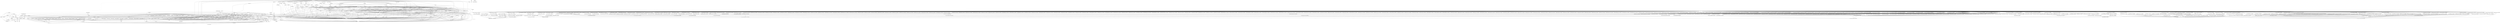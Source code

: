 digraph depends {
    node [shape=plaintext]
"alsa-utils-alsamixer" -> "libasound2"
"alsa-utils-alsamixer" -> "libformw5"
"alsa-utils-alsamixer" -> "libmenuw5"
"alsa-utils-alsamixer" -> "libncursesw5"
"alsa-utils-alsamixer" -> "libpanelw5"
"alsa-utils-alsamixer" -> "libtinfo5"
"angstrom-feed-configs" -> "opkg" [style=dotted]
"angstrom-packagegroup-boot" -> "angstrom-version"
"angstrom-packagegroup-boot" -> "packagegroup-boot"
"avahi-daemon" -> "base-files"
"avahi-daemon" -> "base-passwd"
"avahi-daemon" -> "libavahi-common3"
"avahi-daemon" -> "libavahi-core7"
"avahi-daemon" -> "libcap2"
"avahi-daemon" -> "libdaemon0"
"avahi-daemon" -> "libdbus-1-3"
"avahi-daemon" -> "libexpat1"
"avahi-daemon" -> "libnss-mdns" [style=dotted]
"avahi-daemon" -> "shadow"
"avahi-utils" -> "libavahi-client3"
"avahi-utils" -> "libavahi-common3"
"bash" -> "base-files"
"bash" -> "libtinfo5"
"bash" -> "update-alternatives-opkg"
"bluez5" -> "libdbus-1-3"
"bluez5" -> "libglib-2.0-0"
"bluez5" -> "libreadline7"
"bluez5" -> "libudev1"
"busybox" -> "busybox-syslog" [style=dotted]
"busybox" -> "busybox-udhcpc" [style=dotted]
"busybox" -> "update-alternatives-opkg"
"ca-certificates" -> "openssl"
"connman-angstrom-settings" -> "connman"
"connman" -> "bluez5"
"connman-client" -> "connman"
"connman-client" -> "libdbus-1-3"
"connman-client" -> "libglib-2.0-0"
"connman-client" -> "libreadline7"
"connman" -> "connman-conf" [style=dotted]
"connman" -> "dbus-1"
"connman" -> "iptables"
"connman" -> "libdbus-1-3"
"connman" -> "libglib-2.0-0"
"connman" -> "libgnutls30"
"connman" -> "ofono"
"connman" -> "update-alternatives-opkg"
"connman" -> "wpa-supplicant"
"cpp" -> "libgmp10"
"cpp" -> "libmpc3"
"cpp" -> "libmpfr4"
"cpp" -> "libz1"
"cpp-symlinks" -> "cpp"
"cpufreq-tweaks" -> "cpufrequtils"
"curl" -> "libcurl4"
"dbus-1" -> "base-files"
"dbus-1" -> "base-passwd"
"dbus-1" -> "libdbus-1-3"
"dbus-1" -> "libexpat1"
"dbus-1" -> "libsystemd0"
"dbus-1" -> "libx11-6"
"dbus-1" -> "shadow"
"e2fsprogs-e2fsck" -> "libblkid1"
"e2fsprogs-e2fsck" -> "libcom-err2"
"e2fsprogs-e2fsck" -> "libe2p2"
"e2fsprogs-e2fsck" -> "libext2fs2"
"e2fsprogs-e2fsck" -> "libuuid1"
"e2fsprogs-resize2fs" -> "libcom-err2"
"e2fsprogs-resize2fs" -> "libe2p2"
"e2fsprogs-resize2fs" -> "libext2fs2"
"ffmpeg" -> "libavcodec57"
"ffmpeg" -> "libavdevice57"
"ffmpeg" -> "libavfilter6"
"ffmpeg" -> "libavformat57"
"ffmpeg" -> "libavutil55"
"ffmpeg" -> "libpostproc54"
"ffmpeg" -> "libswresample2"
"ffmpeg" -> "libswscale4"
"fixmac" -> "ranpwd"
"gptfdisk" -> "libncursesw5"
"gptfdisk" -> "libpopt0"
"gptfdisk" -> "libstdc++6"
"gptfdisk" -> "libtinfo5"
"gptfdisk" -> "libuuid1"
"htop" -> "libncursesw5"
"htop" -> "libtinfo5"
"htop" -> "ncurses-terminfo"
"iproute2-tc" -> "iptables"
"iproute2-tc" -> "libelf1"
"iptables" -> "kernel-module-iptable-filter" [style=dotted]
"iptables" -> "kernel-module-iptable-nat" [style=dotted]
"iptables" -> "kernel-module-ip-tables" [style=dotted]
"iptables" -> "kernel-module-ipt-masquerade" [style=dotted]
"iptables" -> "kernel-module-nf-conntrack-ipv4" [style=dotted]
"iptables" -> "kernel-module-nf-conntrack" [style=dotted]
"iptables" -> "kernel-module-nf-defrag-ipv4" [style=dotted]
"iptables" -> "kernel-module-nf-nat" [style=dotted]
"iptables" -> "kernel-module-x-tables" [style=dotted]
"iw" -> "libnl-3-200"
"iw" -> "libnl-genl-3-200"
"kernel-module-ablk-helper-4.9.67-g75a7894d6f" -> "kernel-module-cryptd-4.9.67-g75a7894d6f"
"kernel-module-act-ipt-4.9.67-g75a7894d6f" -> "kernel-module-x-tables-4.9.67-g75a7894d6f"
"kernel-module-adxl34x-i2c-4.9.67-g75a7894d6f" -> "kernel-module-adxl34x-4.9.67-g75a7894d6f"
"kernel-module-adxl34x-spi-4.9.67-g75a7894d6f" -> "kernel-module-adxl34x-4.9.67-g75a7894d6f"
"kernel-module-aes-arm-bs-4.9.67-g75a7894d6f" -> "kernel-module-ablk-helper-4.9.67-g75a7894d6f"
"kernel-module-aes-arm-bs-4.9.67-g75a7894d6f" -> "kernel-module-aes-arm-4.9.67-g75a7894d6f"
"kernel-module-aes-arm-ce-4.9.67-g75a7894d6f" -> "kernel-module-ablk-helper-4.9.67-g75a7894d6f"
"kernel-module-af-key-4.9.67-g75a7894d6f" -> "kernel-module-xfrm-algo-4.9.67-g75a7894d6f"
"kernel-module-ah4-4.9.67-g75a7894d6f" -> "kernel-module-xfrm-algo-4.9.67-g75a7894d6f"
"kernel-module-ah6-4.9.67-g75a7894d6f" -> "kernel-module-xfrm-algo-4.9.67-g75a7894d6f"
"kernel-module-ahci-4.9.67-g75a7894d6f" -> "kernel-module-libahci-4.9.67-g75a7894d6f"
"kernel-module-ahci-4.9.67-g75a7894d6f" -> "kernel-module-libata-4.9.67-g75a7894d6f"
"kernel-module-ahci-platform-4.9.67-g75a7894d6f" -> "kernel-module-libahci-4.9.67-g75a7894d6f"
"kernel-module-ahci-platform-4.9.67-g75a7894d6f" -> "kernel-module-libahci-platform-4.9.67-g75a7894d6f"
"kernel-module-ahci-platform-4.9.67-g75a7894d6f" -> "kernel-module-libata-4.9.67-g75a7894d6f"
"kernel-module-algif-hash-4.9.67-g75a7894d6f" -> "kernel-module-af-alg-4.9.67-g75a7894d6f"
"kernel-module-algif-skcipher-4.9.67-g75a7894d6f" -> "kernel-module-af-alg-4.9.67-g75a7894d6f"
"kernel-module-am35x-4.9.67-g75a7894d6f" -> "kernel-module-musb-hdrc-4.9.67-g75a7894d6f"
"kernel-module-am35x-4.9.67-g75a7894d6f" -> "kernel-module-phy-generic-4.9.67-g75a7894d6f"
"kernel-module-arptable-filter-4.9.67-g75a7894d6f" -> "kernel-module-arp-tables-4.9.67-g75a7894d6f"
"kernel-module-arptable-filter-4.9.67-g75a7894d6f" -> "kernel-module-x-tables-4.9.67-g75a7894d6f"
"kernel-module-arp-tables-4.9.67-g75a7894d6f" -> "kernel-module-x-tables-4.9.67-g75a7894d6f"
"kernel-module-arpt-mangle-4.9.67-g75a7894d6f" -> "kernel-module-x-tables-4.9.67-g75a7894d6f"
"kernel-module-asix-4.9.67-g75a7894d6f" -> "kernel-module-usbcore-4.9.67-g75a7894d6f"
"kernel-module-asix-4.9.67-g75a7894d6f" -> "kernel-module-usbnet-4.9.67-g75a7894d6f"
"kernel-module-authencesn-4.9.67-g75a7894d6f" -> "kernel-module-authenc-4.9.67-g75a7894d6f"
"kernel-module-ax88179-178a-4.9.67-g75a7894d6f" -> "kernel-module-usbcore-4.9.67-g75a7894d6f"
"kernel-module-ax88179-178a-4.9.67-g75a7894d6f" -> "kernel-module-usbnet-4.9.67-g75a7894d6f"
"kernel-module-axp20x-i2c-4.9.67-g75a7894d6f" -> "kernel-module-axp20x-4.9.67-g75a7894d6f"
"kernel-module-brcmfmac-4.9.67-g75a7894d6f" -> "kernel-module-brcmutil-4.9.67-g75a7894d6f"
"kernel-module-brcmfmac-4.9.67-g75a7894d6f" -> "kernel-module-cfg80211-4.9.67-g75a7894d6f"
"kernel-module-bridge-4.9.67-g75a7894d6f" -> "kernel-module-llc-4.9.67-g75a7894d6f"
"kernel-module-bridge-4.9.67-g75a7894d6f" -> "kernel-module-stp-4.9.67-g75a7894d6f"
"kernel-module-br-netfilter-4.9.67-g75a7894d6f" -> "kernel-module-bridge-4.9.67-g75a7894d6f"
"kernel-module-btmrvl-4.9.67-g75a7894d6f" -> "kernel-module-bluetooth-4.9.67-g75a7894d6f"
"kernel-module-btmrvl-sdio-4.9.67-g75a7894d6f" -> "kernel-module-bluetooth-4.9.67-g75a7894d6f"
"kernel-module-btmrvl-sdio-4.9.67-g75a7894d6f" -> "kernel-module-btmrvl-4.9.67-g75a7894d6f"
"kernel-module-can-bcm-4.9.67-g75a7894d6f" -> "kernel-module-can-4.9.67-g75a7894d6f"
"kernel-module-can-gw-4.9.67-g75a7894d6f" -> "kernel-module-can-4.9.67-g75a7894d6f"
"kernel-module-can-raw-4.9.67-g75a7894d6f" -> "kernel-module-can-4.9.67-g75a7894d6f"
"kernel-module-c-can-4.9.67-g75a7894d6f" -> "kernel-module-can-dev-4.9.67-g75a7894d6f"
"kernel-module-c-can-platform-4.9.67-g75a7894d6f" -> "kernel-module-c-can-4.9.67-g75a7894d6f"
"kernel-module-cdc-acm-4.9.67-g75a7894d6f" -> "kernel-module-usbcore-4.9.67-g75a7894d6f"
"kernel-module-cdc-ether-4.9.67-g75a7894d6f" -> "kernel-module-usbcore-4.9.67-g75a7894d6f"
"kernel-module-cdc-ether-4.9.67-g75a7894d6f" -> "kernel-module-usbnet-4.9.67-g75a7894d6f"
"kernel-module-cdc-ncm-4.9.67-g75a7894d6f" -> "kernel-module-usbcore-4.9.67-g75a7894d6f"
"kernel-module-cdc-ncm-4.9.67-g75a7894d6f" -> "kernel-module-usbnet-4.9.67-g75a7894d6f"
"kernel-module-cdc-subset-4.9.67-g75a7894d6f" -> "kernel-module-usbcore-4.9.67-g75a7894d6f"
"kernel-module-cdc-subset-4.9.67-g75a7894d6f" -> "kernel-module-usbnet-4.9.67-g75a7894d6f"
"kernel-module-cyapatp-4.9.67-g75a7894d6f" -> "kernel-module-crc-itu-t-4.9.67-g75a7894d6f"
"kernel-module-dwc3-4.9.67-g75a7894d6f" -> "kernel-module-extcon-core-4.9.67-g75a7894d6f"
"kernel-module-dwc3-4.9.67-g75a7894d6f" -> "kernel-module-udc-core-4.9.67-g75a7894d6f"
"kernel-module-dwc3-4.9.67-g75a7894d6f" -> "kernel-module-usb-common-4.9.67-g75a7894d6f"
"kernel-module-dwc3-omap-4.9.67-g75a7894d6f" -> "kernel-module-extcon-core-4.9.67-g75a7894d6f"
"kernel-module-ebt-802-3-4.9.67-g75a7894d6f" -> "kernel-module-x-tables-4.9.67-g75a7894d6f"
"kernel-module-ebtable-broute-4.9.67-g75a7894d6f" -> "kernel-module-bridge-4.9.67-g75a7894d6f"
"kernel-module-ebtable-broute-4.9.67-g75a7894d6f" -> "kernel-module-ebtables-4.9.67-g75a7894d6f"
"kernel-module-ebtable-filter-4.9.67-g75a7894d6f" -> "kernel-module-ebtables-4.9.67-g75a7894d6f"
"kernel-module-ebtable-nat-4.9.67-g75a7894d6f" -> "kernel-module-ebtables-4.9.67-g75a7894d6f"
"kernel-module-ebtables-4.9.67-g75a7894d6f" -> "kernel-module-x-tables-4.9.67-g75a7894d6f"
"kernel-module-ebt-among-4.9.67-g75a7894d6f" -> "kernel-module-x-tables-4.9.67-g75a7894d6f"
"kernel-module-ebt-arp-4.9.67-g75a7894d6f" -> "kernel-module-x-tables-4.9.67-g75a7894d6f"
"kernel-module-ebt-arpreply-4.9.67-g75a7894d6f" -> "kernel-module-x-tables-4.9.67-g75a7894d6f"
"kernel-module-ebt-dnat-4.9.67-g75a7894d6f" -> "kernel-module-x-tables-4.9.67-g75a7894d6f"
"kernel-module-ebt-ip-4.9.67-g75a7894d6f" -> "kernel-module-x-tables-4.9.67-g75a7894d6f"
"kernel-module-ebt-ip6-4.9.67-g75a7894d6f" -> "kernel-module-x-tables-4.9.67-g75a7894d6f"
"kernel-module-ebt-limit-4.9.67-g75a7894d6f" -> "kernel-module-x-tables-4.9.67-g75a7894d6f"
"kernel-module-ebt-log-4.9.67-g75a7894d6f" -> "kernel-module-x-tables-4.9.67-g75a7894d6f"
"kernel-module-ebt-mark-4.9.67-g75a7894d6f" -> "kernel-module-x-tables-4.9.67-g75a7894d6f"
"kernel-module-ebt-mark-m-4.9.67-g75a7894d6f" -> "kernel-module-x-tables-4.9.67-g75a7894d6f"
"kernel-module-ebt-nflog-4.9.67-g75a7894d6f" -> "kernel-module-x-tables-4.9.67-g75a7894d6f"
"kernel-module-ebt-pkttype-4.9.67-g75a7894d6f" -> "kernel-module-x-tables-4.9.67-g75a7894d6f"
"kernel-module-ebt-redirect-4.9.67-g75a7894d6f" -> "kernel-module-x-tables-4.9.67-g75a7894d6f"
"kernel-module-ebt-snat-4.9.67-g75a7894d6f" -> "kernel-module-x-tables-4.9.67-g75a7894d6f"
"kernel-module-ebt-stp-4.9.67-g75a7894d6f" -> "kernel-module-x-tables-4.9.67-g75a7894d6f"
"kernel-module-ebt-vlan-4.9.67-g75a7894d6f" -> "kernel-module-x-tables-4.9.67-g75a7894d6f"
"kernel-module-ehci-hcd-4.9.67-g75a7894d6f" -> "kernel-module-usbcore-4.9.67-g75a7894d6f"
"kernel-module-ehci-omap-4.9.67-g75a7894d6f" -> "kernel-module-ehci-hcd-4.9.67-g75a7894d6f"
"kernel-module-ehci-omap-4.9.67-g75a7894d6f" -> "kernel-module-usbcore-4.9.67-g75a7894d6f"
"kernel-module-ehci-pci-4.9.67-g75a7894d6f" -> "kernel-module-ehci-hcd-4.9.67-g75a7894d6f"
"kernel-module-ehci-pci-4.9.67-g75a7894d6f" -> "kernel-module-usbcore-4.9.67-g75a7894d6f"
"kernel-module-ehci-platform-4.9.67-g75a7894d6f" -> "kernel-module-ehci-hcd-4.9.67-g75a7894d6f"
"kernel-module-ehci-platform-4.9.67-g75a7894d6f" -> "kernel-module-usbcore-4.9.67-g75a7894d6f"
"kernel-module-esp4-4.9.67-g75a7894d6f" -> "kernel-module-xfrm-algo-4.9.67-g75a7894d6f"
"kernel-module-esp6-4.9.67-g75a7894d6f" -> "kernel-module-xfrm-algo-4.9.67-g75a7894d6f"
"kernel-module-extcon-palmas-4.9.67-g75a7894d6f" -> "kernel-module-extcon-core-4.9.67-g75a7894d6f"
"kernel-module-extcon-usb-gpio-4.9.67-g75a7894d6f" -> "kernel-module-extcon-core-4.9.67-g75a7894d6f"
"kernel-module-g-acm-ms-4.9.67-g75a7894d6f" -> "kernel-module-libcomposite-4.9.67-g75a7894d6f"
"kernel-module-g-acm-ms-4.9.67-g75a7894d6f" -> "kernel-module-usb-f-mass-storage-4.9.67-g75a7894d6f"
"kernel-module-gadgetfs-4.9.67-g75a7894d6f" -> "kernel-module-udc-core-4.9.67-g75a7894d6f"
"kernel-module-g-audio-4.9.67-g75a7894d6f" -> "kernel-module-libcomposite-4.9.67-g75a7894d6f"
"kernel-module-g-cdc-4.9.67-g75a7894d6f" -> "kernel-module-libcomposite-4.9.67-g75a7894d6f"
"kernel-module-g-cdc-4.9.67-g75a7894d6f" -> "kernel-module-u-ether-4.9.67-g75a7894d6f"
"kernel-module-g-dbgp-4.9.67-g75a7894d6f" -> "kernel-module-libcomposite-4.9.67-g75a7894d6f"
"kernel-module-g-dbgp-4.9.67-g75a7894d6f" -> "kernel-module-udc-core-4.9.67-g75a7894d6f"
"kernel-module-g-dbgp-4.9.67-g75a7894d6f" -> "kernel-module-u-serial-4.9.67-g75a7894d6f"
"kernel-module-g-ether-4.9.67-g75a7894d6f" -> "kernel-module-libcomposite-4.9.67-g75a7894d6f"
"kernel-module-g-ether-4.9.67-g75a7894d6f" -> "kernel-module-u-ether-4.9.67-g75a7894d6f"
"kernel-module-g-ether-4.9.67-g75a7894d6f" -> "kernel-module-usb-f-rndis-4.9.67-g75a7894d6f"
"kernel-module-g-ffs-4.9.67-g75a7894d6f" -> "kernel-module-libcomposite-4.9.67-g75a7894d6f"
"kernel-module-g-ffs-4.9.67-g75a7894d6f" -> "kernel-module-u-ether-4.9.67-g75a7894d6f"
"kernel-module-g-ffs-4.9.67-g75a7894d6f" -> "kernel-module-usb-f-fs-4.9.67-g75a7894d6f"
"kernel-module-g-ffs-4.9.67-g75a7894d6f" -> "kernel-module-usb-f-rndis-4.9.67-g75a7894d6f"
"kernel-module-ghash-arm-ce-4.9.67-g75a7894d6f" -> "kernel-module-cryptd-4.9.67-g75a7894d6f"
"kernel-module-ghash-generic-4.9.67-g75a7894d6f" -> "kernel-module-gf128mul-4.9.67-g75a7894d6f"
"kernel-module-g-hid-4.9.67-g75a7894d6f" -> "kernel-module-libcomposite-4.9.67-g75a7894d6f"
"kernel-module-g-mass-storage-4.9.67-g75a7894d6f" -> "kernel-module-libcomposite-4.9.67-g75a7894d6f"
"kernel-module-g-mass-storage-4.9.67-g75a7894d6f" -> "kernel-module-usb-f-mass-storage-4.9.67-g75a7894d6f"
"kernel-module-g-midi-4.9.67-g75a7894d6f" -> "kernel-module-libcomposite-4.9.67-g75a7894d6f"
"kernel-module-g-multi-4.9.67-g75a7894d6f" -> "kernel-module-libcomposite-4.9.67-g75a7894d6f"
"kernel-module-g-multi-4.9.67-g75a7894d6f" -> "kernel-module-u-ether-4.9.67-g75a7894d6f"
"kernel-module-g-multi-4.9.67-g75a7894d6f" -> "kernel-module-usb-f-mass-storage-4.9.67-g75a7894d6f"
"kernel-module-g-multi-4.9.67-g75a7894d6f" -> "kernel-module-usb-f-rndis-4.9.67-g75a7894d6f"
"kernel-module-g-ncm-4.9.67-g75a7894d6f" -> "kernel-module-libcomposite-4.9.67-g75a7894d6f"
"kernel-module-g-ncm-4.9.67-g75a7894d6f" -> "kernel-module-u-ether-4.9.67-g75a7894d6f"
"kernel-module-gpio-decoder-4.9.67-g75a7894d6f" -> "kernel-module-input-polldev-4.9.67-g75a7894d6f"
"kernel-module-g-printer-4.9.67-g75a7894d6f" -> "kernel-module-libcomposite-4.9.67-g75a7894d6f"
"kernel-module-g-printer-4.9.67-g75a7894d6f" -> "kernel-module-udc-core-4.9.67-g75a7894d6f"
"kernel-module-g-serial-4.9.67-g75a7894d6f" -> "kernel-module-libcomposite-4.9.67-g75a7894d6f"
"kernel-module-gspca-main-4.9.67-g75a7894d6f" -> "kernel-module-usbcore-4.9.67-g75a7894d6f"
"kernel-module-g-webcam-4.9.67-g75a7894d6f" -> "kernel-module-libcomposite-4.9.67-g75a7894d6f"
"kernel-module-g-webcam-4.9.67-g75a7894d6f" -> "kernel-module-usb-f-uvc-4.9.67-g75a7894d6f"
"kernel-module-g-zero-4.9.67-g75a7894d6f" -> "kernel-module-libcomposite-4.9.67-g75a7894d6f"
"kernel-module-g-zero-4.9.67-g75a7894d6f" -> "kernel-module-udc-core-4.9.67-g75a7894d6f"
"kernel-module-hci-uart-4.9.67-g75a7894d6f" -> "kernel-module-bluetooth-4.9.67-g75a7894d6f"
"kernel-module-ip6-tunnel-4.9.67-g75a7894d6f" -> "kernel-module-tunnel6-4.9.67-g75a7894d6f"
"kernel-module-ipcomp-4.9.67-g75a7894d6f" -> "kernel-module-xfrm-ipcomp-4.9.67-g75a7894d6f"
"kernel-module-ipcomp6-4.9.67-g75a7894d6f" -> "kernel-module-xfrm6-tunnel-4.9.67-g75a7894d6f"
"kernel-module-ipcomp6-4.9.67-g75a7894d6f" -> "kernel-module-xfrm-ipcomp-4.9.67-g75a7894d6f"
"kernel-module-iptable-filter-4.9.67-g75a7894d6f" -> "kernel-module-ip-tables-4.9.67-g75a7894d6f"
"kernel-module-iptable-filter-4.9.67-g75a7894d6f" -> "kernel-module-x-tables-4.9.67-g75a7894d6f"
"kernel-module-iptable-nat-4.9.67-g75a7894d6f" -> "kernel-module-ip-tables-4.9.67-g75a7894d6f"
"kernel-module-iptable-nat-4.9.67-g75a7894d6f" -> "kernel-module-nf-nat-ipv4-4.9.67-g75a7894d6f"
"kernel-module-ip-tables-4.9.67-g75a7894d6f" -> "kernel-module-x-tables-4.9.67-g75a7894d6f"
"kernel-module-ipt-masquerade-4.9.67-g75a7894d6f" -> "kernel-module-nf-nat-masquerade-ipv4-4.9.67-g75a7894d6f"
"kernel-module-ipt-masquerade-4.9.67-g75a7894d6f" -> "kernel-module-x-tables-4.9.67-g75a7894d6f"
"kernel-module-isp1760-4.9.67-g75a7894d6f" -> "kernel-module-udc-core-4.9.67-g75a7894d6f"
"kernel-module-isp1760-4.9.67-g75a7894d6f" -> "kernel-module-usbcore-4.9.67-g75a7894d6f"
"kernel-module-iwldvm-4.9.67-g75a7894d6f" -> "kernel-module-cfg80211-4.9.67-g75a7894d6f"
"kernel-module-iwldvm-4.9.67-g75a7894d6f" -> "kernel-module-iwlwifi-4.9.67-g75a7894d6f"
"kernel-module-iwldvm-4.9.67-g75a7894d6f" -> "kernel-module-mac80211-4.9.67-g75a7894d6f"
"kernel-module-iwlmvm-4.9.67-g75a7894d6f" -> "kernel-module-cfg80211-4.9.67-g75a7894d6f"
"kernel-module-iwlmvm-4.9.67-g75a7894d6f" -> "kernel-module-iwlwifi-4.9.67-g75a7894d6f"
"kernel-module-iwlmvm-4.9.67-g75a7894d6f" -> "kernel-module-mac80211-4.9.67-g75a7894d6f"
"kernel-module-iwlwifi-4.9.67-g75a7894d6f" -> "kernel-module-cfg80211-4.9.67-g75a7894d6f"
"kernel-module-libahci-4.9.67-g75a7894d6f" -> "kernel-module-libata-4.9.67-g75a7894d6f"
"kernel-module-libahci-platform-4.9.67-g75a7894d6f" -> "kernel-module-libahci-4.9.67-g75a7894d6f"
"kernel-module-libahci-platform-4.9.67-g75a7894d6f" -> "kernel-module-libata-4.9.67-g75a7894d6f"
"kernel-module-libata-4.9.67-g75a7894d6f" -> "kernel-module-scsi-mod-4.9.67-g75a7894d6f"
"kernel-module-libcomposite-4.9.67-g75a7894d6f" -> "kernel-module-udc-core-4.9.67-g75a7894d6f"
"kernel-module-libcomposite-4.9.67-g75a7894d6f" -> "kernel-module-usb-common-4.9.67-g75a7894d6f"
"kernel-module-mac80211-4.9.67-g75a7894d6f" -> "kernel-module-cfg80211-4.9.67-g75a7894d6f"
"kernel-module-matrix-keypad-4.9.67-g75a7894d6f" -> "kernel-module-matrix-keymap-4.9.67-g75a7894d6f"
"kernel-module-m-can-4.9.67-g75a7894d6f" -> "kernel-module-can-dev-4.9.67-g75a7894d6f"
"kernel-module-mcp251x-4.9.67-g75a7894d6f" -> "kernel-module-can-dev-4.9.67-g75a7894d6f"
"kernel-module-musb-dsps-4.9.67-g75a7894d6f" -> "kernel-module-musb-hdrc-4.9.67-g75a7894d6f"
"kernel-module-musb-dsps-4.9.67-g75a7894d6f" -> "kernel-module-usb-common-4.9.67-g75a7894d6f"
"kernel-module-musb-hdrc-4.9.67-g75a7894d6f" -> "kernel-module-udc-core-4.9.67-g75a7894d6f"
"kernel-module-musb-hdrc-4.9.67-g75a7894d6f" -> "kernel-module-usb-common-4.9.67-g75a7894d6f"
"kernel-module-musb-hdrc-4.9.67-g75a7894d6f" -> "kernel-module-usbcore-4.9.67-g75a7894d6f"
"kernel-module-mwifiex-4.9.67-g75a7894d6f" -> "kernel-module-cfg80211-4.9.67-g75a7894d6f"
"kernel-module-mwifiex-sdio-4.9.67-g75a7894d6f" -> "kernel-module-mwifiex-4.9.67-g75a7894d6f"
"kernel-module-net1080-4.9.67-g75a7894d6f" -> "kernel-module-usbcore-4.9.67-g75a7894d6f"
"kernel-module-net1080-4.9.67-g75a7894d6f" -> "kernel-module-usbnet-4.9.67-g75a7894d6f"
"kernel-module-nf-conntrack-ipv4-4.9.67-g75a7894d6f" -> "kernel-module-nf-conntrack-4.9.67-g75a7894d6f"
"kernel-module-nf-conntrack-ipv4-4.9.67-g75a7894d6f" -> "kernel-module-nf-defrag-ipv4-4.9.67-g75a7894d6f"
"kernel-module-nf-conntrack-proto-sctp-4.9.67-g75a7894d6f" -> "kernel-module-nf-conntrack-4.9.67-g75a7894d6f"
"kernel-module-nf-nat-4.9.67-g75a7894d6f" -> "kernel-module-nf-conntrack-4.9.67-g75a7894d6f"
"kernel-module-nf-nat-ipv4-4.9.67-g75a7894d6f" -> "kernel-module-nf-conntrack-4.9.67-g75a7894d6f"
"kernel-module-nf-nat-ipv4-4.9.67-g75a7894d6f" -> "kernel-module-nf-nat-4.9.67-g75a7894d6f"
"kernel-module-nf-nat-masquerade-ipv4-4.9.67-g75a7894d6f" -> "kernel-module-nf-conntrack-4.9.67-g75a7894d6f"
"kernel-module-nf-nat-masquerade-ipv4-4.9.67-g75a7894d6f" -> "kernel-module-nf-nat-4.9.67-g75a7894d6f"
"kernel-module-nf-nat-proto-sctp-4.9.67-g75a7894d6f" -> "kernel-module-libcrc32c-4.9.67-g75a7894d6f"
"kernel-module-nf-nat-proto-sctp-4.9.67-g75a7894d6f" -> "kernel-module-nf-nat-4.9.67-g75a7894d6f"
"kernel-module-ohci-hcd-4.9.67-g75a7894d6f" -> "kernel-module-usbcore-4.9.67-g75a7894d6f"
"kernel-module-ohci-pci-4.9.67-g75a7894d6f" -> "kernel-module-ohci-hcd-4.9.67-g75a7894d6f"
"kernel-module-ohci-pci-4.9.67-g75a7894d6f" -> "kernel-module-usbcore-4.9.67-g75a7894d6f"
"kernel-module-ohci-platform-4.9.67-g75a7894d6f" -> "kernel-module-ohci-hcd-4.9.67-g75a7894d6f"
"kernel-module-ohci-platform-4.9.67-g75a7894d6f" -> "kernel-module-usbcore-4.9.67-g75a7894d6f"
"kernel-module-omap2430-4.9.67-g75a7894d6f" -> "kernel-module-musb-hdrc-4.9.67-g75a7894d6f"
"kernel-module-omap-aes-driver-4.9.67-g75a7894d6f" -> "kernel-module-crypto-engine-4.9.67-g75a7894d6f"
"kernel-module-omap-des-4.9.67-g75a7894d6f" -> "kernel-module-crypto-engine-4.9.67-g75a7894d6f"
"kernel-module-omap-des-4.9.67-g75a7894d6f" -> "kernel-module-des-generic-4.9.67-g75a7894d6f"
"kernel-module-omap-hdq-4.9.67-g75a7894d6f" -> "kernel-module-wire-4.9.67-g75a7894d6f"
"kernel-module-p8022-4.9.67-g75a7894d6f" -> "kernel-module-llc-4.9.67-g75a7894d6f"
"kernel-module-pegasus-4.9.67-g75a7894d6f" -> "kernel-module-usbcore-4.9.67-g75a7894d6f"
"kernel-module-phy-am335x-4.9.67-g75a7894d6f" -> "kernel-module-phy-am335x-control-4.9.67-g75a7894d6f"
"kernel-module-phy-am335x-4.9.67-g75a7894d6f" -> "kernel-module-phy-generic-4.9.67-g75a7894d6f"
"kernel-module-phy-am335x-4.9.67-g75a7894d6f" -> "kernel-module-usb-common-4.9.67-g75a7894d6f"
"kernel-module-phy-gpio-vbus-usb-4.9.67-g75a7894d6f" -> "kernel-module-udc-core-4.9.67-g75a7894d6f"
"kernel-module-pm33xx-4.9.67-g75a7894d6f" -> "kernel-module-ti-emif-sram-4.9.67-g75a7894d6f"
"kernel-module-pm33xx-4.9.67-g75a7894d6f" -> "kernel-module-wkup-m3-ipc-4.9.67-g75a7894d6f"
"kernel-module-prueth-4.9.67-g75a7894d6f" -> "kernel-module-pru-rproc-4.9.67-g75a7894d6f"
"kernel-module-prueth-4.9.67-g75a7894d6f" -> "kernel-module-pruss-4.9.67-g75a7894d6f"
"kernel-module-prueth-4.9.67-g75a7894d6f" -> "kernel-module-remoteproc-4.9.67-g75a7894d6f"
"kernel-module-pru-rproc-4.9.67-g75a7894d6f" -> "kernel-module-pruss-4.9.67-g75a7894d6f"
"kernel-module-pru-rproc-4.9.67-g75a7894d6f" -> "kernel-module-pruss-intc-4.9.67-g75a7894d6f"
"kernel-module-pru-rproc-4.9.67-g75a7894d6f" -> "kernel-module-remoteproc-4.9.67-g75a7894d6f"
"kernel-module-psnap-4.9.67-g75a7894d6f" -> "kernel-module-llc-4.9.67-g75a7894d6f"
"kernel-module-r8152-4.9.67-g75a7894d6f" -> "kernel-module-usbcore-4.9.67-g75a7894d6f"
"kernel-module-r8a66597-hcd-4.9.67-g75a7894d6f" -> "kernel-module-usbcore-4.9.67-g75a7894d6f"
"kernel-module-rcar-can-4.9.67-g75a7894d6f" -> "kernel-module-can-dev-4.9.67-g75a7894d6f"
"kernel-module-rfcomm-4.9.67-g75a7894d6f" -> "kernel-module-bluetooth-4.9.67-g75a7894d6f"
"kernel-module-rpmsg-proto-4.9.67-g75a7894d6f" -> "kernel-module-remoteproc-4.9.67-g75a7894d6f"
"kernel-module-rpmsg-proto-4.9.67-g75a7894d6f" -> "kernel-module-rpmsg-core-4.9.67-g75a7894d6f"
"kernel-module-rpmsg-proto-4.9.67-g75a7894d6f" -> "kernel-module-virtio-rpmsg-bus-4.9.67-g75a7894d6f"
"kernel-module-rpmsg-pru-4.9.67-g75a7894d6f" -> "kernel-module-rpmsg-core-4.9.67-g75a7894d6f"
"kernel-module-rt2800lib-4.9.67-g75a7894d6f" -> "kernel-module-crc-ccitt-4.9.67-g75a7894d6f"
"kernel-module-rt2800lib-4.9.67-g75a7894d6f" -> "kernel-module-mac80211-4.9.67-g75a7894d6f"
"kernel-module-rt2800lib-4.9.67-g75a7894d6f" -> "kernel-module-rt2x00lib-4.9.67-g75a7894d6f"
"kernel-module-rt2800usb-4.9.67-g75a7894d6f" -> "kernel-module-rt2800lib-4.9.67-g75a7894d6f"
"kernel-module-rt2800usb-4.9.67-g75a7894d6f" -> "kernel-module-rt2x00lib-4.9.67-g75a7894d6f"
"kernel-module-rt2800usb-4.9.67-g75a7894d6f" -> "kernel-module-rt2x00usb-4.9.67-g75a7894d6f"
"kernel-module-rt2800usb-4.9.67-g75a7894d6f" -> "kernel-module-usbcore-4.9.67-g75a7894d6f"
"kernel-module-rt2x00lib-4.9.67-g75a7894d6f" -> "kernel-module-cfg80211-4.9.67-g75a7894d6f"
"kernel-module-rt2x00lib-4.9.67-g75a7894d6f" -> "kernel-module-mac80211-4.9.67-g75a7894d6f"
"kernel-module-rt2x00usb-4.9.67-g75a7894d6f" -> "kernel-module-mac80211-4.9.67-g75a7894d6f"
"kernel-module-rt2x00usb-4.9.67-g75a7894d6f" -> "kernel-module-rt2x00lib-4.9.67-g75a7894d6f"
"kernel-module-rt2x00usb-4.9.67-g75a7894d6f" -> "kernel-module-usbcore-4.9.67-g75a7894d6f"
"kernel-module-samsung-keypad-4.9.67-g75a7894d6f" -> "kernel-module-matrix-keymap-4.9.67-g75a7894d6f"
"kernel-module-sata-mv-4.9.67-g75a7894d6f" -> "kernel-module-libata-4.9.67-g75a7894d6f"
"kernel-module-sch-cake-4.9.67-g75a7894d6f" -> "kernel-module-nf-conntrack-4.9.67-g75a7894d6f"
"kernel-module-sctp-4.9.67-g75a7894d6f" -> "kernel-module-libcrc32c-4.9.67-g75a7894d6f"
"kernel-module-sctp-diag-4.9.67-g75a7894d6f" -> "kernel-module-sctp-4.9.67-g75a7894d6f"
"kernel-module-sd-mod-4.9.67-g75a7894d6f" -> "kernel-module-scsi-mod-4.9.67-g75a7894d6f"
"kernel-module-sha1-arm-ce-4.9.67-g75a7894d6f" -> "kernel-module-sha1-arm-4.9.67-g75a7894d6f"
"kernel-module-sha1-arm-neon-4.9.67-g75a7894d6f" -> "kernel-module-sha1-arm-4.9.67-g75a7894d6f"
"kernel-module-sha2-arm-ce-4.9.67-g75a7894d6f" -> "kernel-module-sha256-arm-4.9.67-g75a7894d6f"
"kernel-modules" -> "kernel-module-8021q-4.9.67-g75a7894d6f"
"kernel-modules" -> "kernel-module-ablk-helper-4.9.67-g75a7894d6f"
"kernel-modules" -> "kernel-module-act-csum-4.9.67-g75a7894d6f"
"kernel-modules" -> "kernel-module-act-gact-4.9.67-g75a7894d6f"
"kernel-modules" -> "kernel-module-act-ipt-4.9.67-g75a7894d6f"
"kernel-modules" -> "kernel-module-act-mirred-4.9.67-g75a7894d6f"
"kernel-modules" -> "kernel-module-act-nat-4.9.67-g75a7894d6f"
"kernel-modules" -> "kernel-module-act-pedit-4.9.67-g75a7894d6f"
"kernel-modules" -> "kernel-module-act-police-4.9.67-g75a7894d6f"
"kernel-modules" -> "kernel-module-act-simple-4.9.67-g75a7894d6f"
"kernel-modules" -> "kernel-module-act-skbedit-4.9.67-g75a7894d6f"
"kernel-modules" -> "kernel-module-adv7180-4.9.67-g75a7894d6f"
"kernel-modules" -> "kernel-module-adxl34x-4.9.67-g75a7894d6f"
"kernel-modules" -> "kernel-module-adxl34x-i2c-4.9.67-g75a7894d6f"
"kernel-modules" -> "kernel-module-adxl34x-spi-4.9.67-g75a7894d6f"
"kernel-modules" -> "kernel-module-aes-arm-4.9.67-g75a7894d6f"
"kernel-modules" -> "kernel-module-aes-arm-bs-4.9.67-g75a7894d6f"
"kernel-modules" -> "kernel-module-aes-arm-ce-4.9.67-g75a7894d6f"
"kernel-modules" -> "kernel-module-af-alg-4.9.67-g75a7894d6f"
"kernel-modules" -> "kernel-module-af-key-4.9.67-g75a7894d6f"
"kernel-modules" -> "kernel-module-ah4-4.9.67-g75a7894d6f"
"kernel-modules" -> "kernel-module-ah6-4.9.67-g75a7894d6f"
"kernel-modules" -> "kernel-module-ahci-4.9.67-g75a7894d6f"
"kernel-modules" -> "kernel-module-ahci-platform-4.9.67-g75a7894d6f"
"kernel-modules" -> "kernel-module-algif-hash-4.9.67-g75a7894d6f"
"kernel-modules" -> "kernel-module-algif-skcipher-4.9.67-g75a7894d6f"
"kernel-modules" -> "kernel-module-am35x-4.9.67-g75a7894d6f"
"kernel-modules" -> "kernel-module-arc4-4.9.67-g75a7894d6f"
"kernel-modules" -> "kernel-module-arptable-filter-4.9.67-g75a7894d6f"
"kernel-modules" -> "kernel-module-arp-tables-4.9.67-g75a7894d6f"
"kernel-modules" -> "kernel-module-arpt-mangle-4.9.67-g75a7894d6f"
"kernel-modules" -> "kernel-module-asix-4.9.67-g75a7894d6f"
"kernel-modules" -> "kernel-module-atmel-mxt-ts-4.9.67-g75a7894d6f"
"kernel-modules" -> "kernel-module-authenc-4.9.67-g75a7894d6f"
"kernel-modules" -> "kernel-module-authencesn-4.9.67-g75a7894d6f"
"kernel-modules" -> "kernel-module-ax88179-178a-4.9.67-g75a7894d6f"
"kernel-modules" -> "kernel-module-axp20x-4.9.67-g75a7894d6f"
"kernel-modules" -> "kernel-module-axp20x-i2c-4.9.67-g75a7894d6f"
"kernel-modules" -> "kernel-module-axp20x-pek-4.9.67-g75a7894d6f"
"kernel-modules" -> "kernel-module-axp20x-usb-power-4.9.67-g75a7894d6f"
"kernel-modules" -> "kernel-module-bluetooth-4.9.67-g75a7894d6f"
"kernel-modules" -> "kernel-module-brcmfmac-4.9.67-g75a7894d6f"
"kernel-modules" -> "kernel-module-brcmutil-4.9.67-g75a7894d6f"
"kernel-modules" -> "kernel-module-bridge-4.9.67-g75a7894d6f"
"kernel-modules" -> "kernel-module-br-netfilter-4.9.67-g75a7894d6f"
"kernel-modules" -> "kernel-module-btmrvl-4.9.67-g75a7894d6f"
"kernel-modules" -> "kernel-module-btmrvl-sdio-4.9.67-g75a7894d6f"
"kernel-modules" -> "kernel-module-can-4.9.67-g75a7894d6f"
"kernel-modules" -> "kernel-module-can-bcm-4.9.67-g75a7894d6f"
"kernel-modules" -> "kernel-module-can-dev-4.9.67-g75a7894d6f"
"kernel-modules" -> "kernel-module-can-gw-4.9.67-g75a7894d6f"
"kernel-modules" -> "kernel-module-can-raw-4.9.67-g75a7894d6f"
"kernel-modules" -> "kernel-module-capsule-loader-4.9.67-g75a7894d6f"
"kernel-modules" -> "kernel-module-cbc-4.9.67-g75a7894d6f"
"kernel-modules" -> "kernel-module-c-can-4.9.67-g75a7894d6f"
"kernel-modules" -> "kernel-module-c-can-platform-4.9.67-g75a7894d6f"
"kernel-modules" -> "kernel-module-ccm-4.9.67-g75a7894d6f"
"kernel-modules" -> "kernel-module-cdc-acm-4.9.67-g75a7894d6f"
"kernel-modules" -> "kernel-module-cdc-ether-4.9.67-g75a7894d6f"
"kernel-modules" -> "kernel-module-cdc-ncm-4.9.67-g75a7894d6f"
"kernel-modules" -> "kernel-module-cdc-subset-4.9.67-g75a7894d6f"
"kernel-modules" -> "kernel-module-cdrom-4.9.67-g75a7894d6f"
"kernel-modules" -> "kernel-module-cfg80211-4.9.67-g75a7894d6f"
"kernel-modules" -> "kernel-module-cifs-4.9.67-g75a7894d6f"
"kernel-modules" -> "kernel-module-cls-basic-4.9.67-g75a7894d6f"
"kernel-modules" -> "kernel-module-cls-flow-4.9.67-g75a7894d6f"
"kernel-modules" -> "kernel-module-cls-fw-4.9.67-g75a7894d6f"
"kernel-modules" -> "kernel-module-cls-route-4.9.67-g75a7894d6f"
"kernel-modules" -> "kernel-module-cls-rsvp-4.9.67-g75a7894d6f"
"kernel-modules" -> "kernel-module-cls-rsvp6-4.9.67-g75a7894d6f"
"kernel-modules" -> "kernel-module-cls-tcindex-4.9.67-g75a7894d6f"
"kernel-modules" -> "kernel-module-cls-u32-4.9.67-g75a7894d6f"
"kernel-modules" -> "kernel-module-cm36651-4.9.67-g75a7894d6f"
"kernel-modules" -> "kernel-module-cmac-4.9.67-g75a7894d6f"
"kernel-modules" -> "kernel-module-crc7-4.9.67-g75a7894d6f"
"kernel-modules" -> "kernel-module-crc-ccitt-4.9.67-g75a7894d6f"
"kernel-modules" -> "kernel-module-crc-itu-t-4.9.67-g75a7894d6f"
"kernel-modules" -> "kernel-module-cryptd-4.9.67-g75a7894d6f"
"kernel-modules" -> "kernel-module-crypto-engine-4.9.67-g75a7894d6f"
"kernel-modules" -> "kernel-module-ctr-4.9.67-g75a7894d6f"
"kernel-modules" -> "kernel-module-cyapatp-4.9.67-g75a7894d6f"
"kernel-modules" -> "kernel-module-des-generic-4.9.67-g75a7894d6f"
"kernel-modules" -> "kernel-module-drbg-4.9.67-g75a7894d6f"
"kernel-modules" -> "kernel-module-dsa-core-4.9.67-g75a7894d6f"
"kernel-modules" -> "kernel-module-dwc3-4.9.67-g75a7894d6f"
"kernel-modules" -> "kernel-module-dwc3-of-simple-4.9.67-g75a7894d6f"
"kernel-modules" -> "kernel-module-dwc3-omap-4.9.67-g75a7894d6f"
"kernel-modules" -> "kernel-module-e1000-4.9.67-g75a7894d6f"
"kernel-modules" -> "kernel-module-e1000e-4.9.67-g75a7894d6f"
"kernel-modules" -> "kernel-module-ebt-802-3-4.9.67-g75a7894d6f"
"kernel-modules" -> "kernel-module-ebtable-broute-4.9.67-g75a7894d6f"
"kernel-modules" -> "kernel-module-ebtable-filter-4.9.67-g75a7894d6f"
"kernel-modules" -> "kernel-module-ebtable-nat-4.9.67-g75a7894d6f"
"kernel-modules" -> "kernel-module-ebtables-4.9.67-g75a7894d6f"
"kernel-modules" -> "kernel-module-ebt-among-4.9.67-g75a7894d6f"
"kernel-modules" -> "kernel-module-ebt-arp-4.9.67-g75a7894d6f"
"kernel-modules" -> "kernel-module-ebt-arpreply-4.9.67-g75a7894d6f"
"kernel-modules" -> "kernel-module-ebt-dnat-4.9.67-g75a7894d6f"
"kernel-modules" -> "kernel-module-ebt-ip-4.9.67-g75a7894d6f"
"kernel-modules" -> "kernel-module-ebt-ip6-4.9.67-g75a7894d6f"
"kernel-modules" -> "kernel-module-ebt-limit-4.9.67-g75a7894d6f"
"kernel-modules" -> "kernel-module-ebt-log-4.9.67-g75a7894d6f"
"kernel-modules" -> "kernel-module-ebt-mark-4.9.67-g75a7894d6f"
"kernel-modules" -> "kernel-module-ebt-mark-m-4.9.67-g75a7894d6f"
"kernel-modules" -> "kernel-module-ebt-nflog-4.9.67-g75a7894d6f"
"kernel-modules" -> "kernel-module-ebt-pkttype-4.9.67-g75a7894d6f"
"kernel-modules" -> "kernel-module-ebt-redirect-4.9.67-g75a7894d6f"
"kernel-modules" -> "kernel-module-ebt-snat-4.9.67-g75a7894d6f"
"kernel-modules" -> "kernel-module-ebt-stp-4.9.67-g75a7894d6f"
"kernel-modules" -> "kernel-module-ebt-vlan-4.9.67-g75a7894d6f"
"kernel-modules" -> "kernel-module-ecb-4.9.67-g75a7894d6f"
"kernel-modules" -> "kernel-module-echainiv-4.9.67-g75a7894d6f"
"kernel-modules" -> "kernel-module-edt-ft5x06-4.9.67-g75a7894d6f"
"kernel-modules" -> "kernel-module-efivarfs-4.9.67-g75a7894d6f"
"kernel-modules" -> "kernel-module-efivars-4.9.67-g75a7894d6f"
"kernel-modules" -> "kernel-module-ehci-hcd-4.9.67-g75a7894d6f"
"kernel-modules" -> "kernel-module-ehci-omap-4.9.67-g75a7894d6f"
"kernel-modules" -> "kernel-module-ehci-pci-4.9.67-g75a7894d6f"
"kernel-modules" -> "kernel-module-ehci-platform-4.9.67-g75a7894d6f"
"kernel-modules" -> "kernel-module-em-cmp-4.9.67-g75a7894d6f"
"kernel-modules" -> "kernel-module-em-meta-4.9.67-g75a7894d6f"
"kernel-modules" -> "kernel-module-em-nbyte-4.9.67-g75a7894d6f"
"kernel-modules" -> "kernel-module-em-text-4.9.67-g75a7894d6f"
"kernel-modules" -> "kernel-module-em-u32-4.9.67-g75a7894d6f"
"kernel-modules" -> "kernel-module-esp4-4.9.67-g75a7894d6f"
"kernel-modules" -> "kernel-module-esp6-4.9.67-g75a7894d6f"
"kernel-modules" -> "kernel-module-extcon-core-4.9.67-g75a7894d6f"
"kernel-modules" -> "kernel-module-extcon-palmas-4.9.67-g75a7894d6f"
"kernel-modules" -> "kernel-module-extcon-usb-gpio-4.9.67-g75a7894d6f"
"kernel-modules" -> "kernel-module-fscache-4.9.67-g75a7894d6f"
"kernel-modules" -> "kernel-module-g-acm-ms-4.9.67-g75a7894d6f"
"kernel-modules" -> "kernel-module-gadgetfs-4.9.67-g75a7894d6f"
"kernel-modules" -> "kernel-module-g-audio-4.9.67-g75a7894d6f"
"kernel-modules" -> "kernel-module-g-cdc-4.9.67-g75a7894d6f"
"kernel-modules" -> "kernel-module-gcm-4.9.67-g75a7894d6f"
"kernel-modules" -> "kernel-module-g-dbgp-4.9.67-g75a7894d6f"
"kernel-modules" -> "kernel-module-g-ether-4.9.67-g75a7894d6f"
"kernel-modules" -> "kernel-module-gf128mul-4.9.67-g75a7894d6f"
"kernel-modules" -> "kernel-module-g-ffs-4.9.67-g75a7894d6f"
"kernel-modules" -> "kernel-module-ghash-arm-ce-4.9.67-g75a7894d6f"
"kernel-modules" -> "kernel-module-ghash-generic-4.9.67-g75a7894d6f"
"kernel-modules" -> "kernel-module-g-hid-4.9.67-g75a7894d6f"
"kernel-modules" -> "kernel-module-g-mass-storage-4.9.67-g75a7894d6f"
"kernel-modules" -> "kernel-module-g-midi-4.9.67-g75a7894d6f"
"kernel-modules" -> "kernel-module-g-multi-4.9.67-g75a7894d6f"
"kernel-modules" -> "kernel-module-g-ncm-4.9.67-g75a7894d6f"
"kernel-modules" -> "kernel-module-goodix-4.9.67-g75a7894d6f"
"kernel-modules" -> "kernel-module-gpio-decoder-4.9.67-g75a7894d6f"
"kernel-modules" -> "kernel-module-gpio-pca953x-4.9.67-g75a7894d6f"
"kernel-modules" -> "kernel-module-gpio-pisosr-4.9.67-g75a7894d6f"
"kernel-modules" -> "kernel-module-gpio-tpic2810-4.9.67-g75a7894d6f"
"kernel-modules" -> "kernel-module-g-printer-4.9.67-g75a7894d6f"
"kernel-modules" -> "kernel-module-g-serial-4.9.67-g75a7894d6f"
"kernel-modules" -> "kernel-module-gspca-main-4.9.67-g75a7894d6f"
"kernel-modules" -> "kernel-module-g-webcam-4.9.67-g75a7894d6f"
"kernel-modules" -> "kernel-module-g-zero-4.9.67-g75a7894d6f"
"kernel-modules" -> "kernel-module-hci-uart-4.9.67-g75a7894d6f"
"kernel-modules" -> "kernel-module-hid-multitouch-4.9.67-g75a7894d6f"
"kernel-modules" -> "kernel-module-hmac-4.9.67-g75a7894d6f"
"kernel-modules" -> "kernel-module-i2c-emev2-4.9.67-g75a7894d6f"
"kernel-modules" -> "kernel-module-ina2xx-4.9.67-g75a7894d6f"
"kernel-modules" -> "kernel-module-input-polldev-4.9.67-g75a7894d6f"
"kernel-modules" -> "kernel-module-ip6-tunnel-4.9.67-g75a7894d6f"
"kernel-modules" -> "kernel-module-ipcomp-4.9.67-g75a7894d6f"
"kernel-modules" -> "kernel-module-ipcomp6-4.9.67-g75a7894d6f"
"kernel-modules" -> "kernel-module-iptable-filter-4.9.67-g75a7894d6f"
"kernel-modules" -> "kernel-module-iptable-nat-4.9.67-g75a7894d6f"
"kernel-modules" -> "kernel-module-ip-tables-4.9.67-g75a7894d6f"
"kernel-modules" -> "kernel-module-ipt-masquerade-4.9.67-g75a7894d6f"
"kernel-modules" -> "kernel-module-isp1760-4.9.67-g75a7894d6f"
"kernel-modules" -> "kernel-module-iwldvm-4.9.67-g75a7894d6f"
"kernel-modules" -> "kernel-module-iwlmvm-4.9.67-g75a7894d6f"
"kernel-modules" -> "kernel-module-iwlwifi-4.9.67-g75a7894d6f"
"kernel-modules" -> "kernel-module-jitterentropy-rng-4.9.67-g75a7894d6f"
"kernel-modules" -> "kernel-module-led-class-flash-4.9.67-g75a7894d6f"
"kernel-modules" -> "kernel-module-libahci-4.9.67-g75a7894d6f"
"kernel-modules" -> "kernel-module-libahci-platform-4.9.67-g75a7894d6f"
"kernel-modules" -> "kernel-module-libata-4.9.67-g75a7894d6f"
"kernel-modules" -> "kernel-module-libcomposite-4.9.67-g75a7894d6f"
"kernel-modules" -> "kernel-module-libcrc32c-4.9.67-g75a7894d6f"
"kernel-modules" -> "kernel-module-llc-4.9.67-g75a7894d6f"
"kernel-modules" -> "kernel-module-mac80211-4.9.67-g75a7894d6f"
"kernel-modules" -> "kernel-module-matrix-keymap-4.9.67-g75a7894d6f"
"kernel-modules" -> "kernel-module-matrix-keypad-4.9.67-g75a7894d6f"
"kernel-modules" -> "kernel-module-max17040-battery-4.9.67-g75a7894d6f"
"kernel-modules" -> "kernel-module-max17042-battery-4.9.67-g75a7894d6f"
"kernel-modules" -> "kernel-module-m-can-4.9.67-g75a7894d6f"
"kernel-modules" -> "kernel-module-mcp251x-4.9.67-g75a7894d6f"
"kernel-modules" -> "kernel-module-md4-4.9.67-g75a7894d6f"
"kernel-modules" -> "kernel-module-md5-4.9.67-g75a7894d6f"
"kernel-modules" -> "kernel-module-mip6-4.9.67-g75a7894d6f"
"kernel-modules" -> "kernel-module-ml86v7667-4.9.67-g75a7894d6f"
"kernel-modules" -> "kernel-module-mms114-4.9.67-g75a7894d6f"
"kernel-modules" -> "kernel-module-mt9t11x-4.9.67-g75a7894d6f"
"kernel-modules" -> "kernel-module-mtd-nandbiterrs-4.9.67-g75a7894d6f"
"kernel-modules" -> "kernel-module-mtd-nandecctest-4.9.67-g75a7894d6f"
"kernel-modules" -> "kernel-module-mtd-oobtest-4.9.67-g75a7894d6f"
"kernel-modules" -> "kernel-module-mtd-pagetest-4.9.67-g75a7894d6f"
"kernel-modules" -> "kernel-module-mtd-readtest-4.9.67-g75a7894d6f"
"kernel-modules" -> "kernel-module-mtd-speedtest-4.9.67-g75a7894d6f"
"kernel-modules" -> "kernel-module-mtd-stresstest-4.9.67-g75a7894d6f"
"kernel-modules" -> "kernel-module-mtd-subpagetest-4.9.67-g75a7894d6f"
"kernel-modules" -> "kernel-module-mtd-torturetest-4.9.67-g75a7894d6f"
"kernel-modules" -> "kernel-module-musb-am335x-4.9.67-g75a7894d6f"
"kernel-modules" -> "kernel-module-musb-dsps-4.9.67-g75a7894d6f"
"kernel-modules" -> "kernel-module-musb-hdrc-4.9.67-g75a7894d6f"
"kernel-modules" -> "kernel-module-mwifiex-4.9.67-g75a7894d6f"
"kernel-modules" -> "kernel-module-mwifiex-sdio-4.9.67-g75a7894d6f"
"kernel-modules" -> "kernel-module-net1080-4.9.67-g75a7894d6f"
"kernel-modules" -> "kernel-module-nf-conntrack-4.9.67-g75a7894d6f"
"kernel-modules" -> "kernel-module-nf-conntrack-ipv4-4.9.67-g75a7894d6f"
"kernel-modules" -> "kernel-module-nf-conntrack-proto-sctp-4.9.67-g75a7894d6f"
"kernel-modules" -> "kernel-module-nf-defrag-ipv4-4.9.67-g75a7894d6f"
"kernel-modules" -> "kernel-module-nf-nat-4.9.67-g75a7894d6f"
"kernel-modules" -> "kernel-module-nf-nat-ipv4-4.9.67-g75a7894d6f"
"kernel-modules" -> "kernel-module-nf-nat-masquerade-ipv4-4.9.67-g75a7894d6f"
"kernel-modules" -> "kernel-module-nf-nat-proto-sctp-4.9.67-g75a7894d6f"
"kernel-modules" -> "kernel-module-ntc-thermistor-4.9.67-g75a7894d6f"
"kernel-modules" -> "kernel-module-ohci-hcd-4.9.67-g75a7894d6f"
"kernel-modules" -> "kernel-module-ohci-pci-4.9.67-g75a7894d6f"
"kernel-modules" -> "kernel-module-ohci-platform-4.9.67-g75a7894d6f"
"kernel-modules" -> "kernel-module-omap2430-4.9.67-g75a7894d6f"
"kernel-modules" -> "kernel-module-omap-aes-driver-4.9.67-g75a7894d6f"
"kernel-modules" -> "kernel-module-omap-des-4.9.67-g75a7894d6f"
"kernel-modules" -> "kernel-module-omap-hdq-4.9.67-g75a7894d6f"
"kernel-modules" -> "kernel-module-omap-sham-4.9.67-g75a7894d6f"
"kernel-modules" -> "kernel-module-omap-wdt-4.9.67-g75a7894d6f"
"kernel-modules" -> "kernel-module-ov1063x-4.9.67-g75a7894d6f"
"kernel-modules" -> "kernel-module-ov2659-4.9.67-g75a7894d6f"
"kernel-modules" -> "kernel-module-ov490-4.9.67-g75a7894d6f"
"kernel-modules" -> "kernel-module-p8022-4.9.67-g75a7894d6f"
"kernel-modules" -> "kernel-module-pci-endpoint-test-4.9.67-g75a7894d6f"
"kernel-modules" -> "kernel-module-pegasus-4.9.67-g75a7894d6f"
"kernel-modules" -> "kernel-module-phy-am335x-4.9.67-g75a7894d6f"
"kernel-modules" -> "kernel-module-phy-am335x-control-4.9.67-g75a7894d6f"
"kernel-modules" -> "kernel-module-phy-generic-4.9.67-g75a7894d6f"
"kernel-modules" -> "kernel-module-phy-gpio-vbus-usb-4.9.67-g75a7894d6f"
"kernel-modules" -> "kernel-module-phy-isp1301-4.9.67-g75a7894d6f"
"kernel-modules" -> "kernel-module-pixcir-i2c-ts-4.9.67-g75a7894d6f"
"kernel-modules" -> "kernel-module-pm33xx-4.9.67-g75a7894d6f"
"kernel-modules" -> "kernel-module-prueth-4.9.67-g75a7894d6f"
"kernel-modules" -> "kernel-module-pru-rproc-4.9.67-g75a7894d6f"
"kernel-modules" -> "kernel-module-pruss-4.9.67-g75a7894d6f"
"kernel-modules" -> "kernel-module-pruss-intc-4.9.67-g75a7894d6f"
"kernel-modules" -> "kernel-module-pruss-soc-bus-4.9.67-g75a7894d6f"
"kernel-modules" -> "kernel-module-psnap-4.9.67-g75a7894d6f"
"kernel-modules" -> "kernel-module-pwm-fan-4.9.67-g75a7894d6f"
"kernel-modules" -> "kernel-module-pwm-fsl-ftm-4.9.67-g75a7894d6f"
"kernel-modules" -> "kernel-module-qt1070-4.9.67-g75a7894d6f"
"kernel-modules" -> "kernel-module-r8152-4.9.67-g75a7894d6f"
"kernel-modules" -> "kernel-module-r8a66597-hcd-4.9.67-g75a7894d6f"
"kernel-modules" -> "kernel-module-rcar-can-4.9.67-g75a7894d6f"
"kernel-modules" -> "kernel-module-remoteproc-4.9.67-g75a7894d6f"
"kernel-modules" -> "kernel-module-rfcomm-4.9.67-g75a7894d6f"
"kernel-modules" -> "kernel-module-rpmsg-core-4.9.67-g75a7894d6f"
"kernel-modules" -> "kernel-module-rpmsg-proto-4.9.67-g75a7894d6f"
"kernel-modules" -> "kernel-module-rpmsg-pru-4.9.67-g75a7894d6f"
"kernel-modules" -> "kernel-module-rt2800lib-4.9.67-g75a7894d6f"
"kernel-modules" -> "kernel-module-rt2800usb-4.9.67-g75a7894d6f"
"kernel-modules" -> "kernel-module-rt2x00lib-4.9.67-g75a7894d6f"
"kernel-modules" -> "kernel-module-rt2x00usb-4.9.67-g75a7894d6f"
"kernel-modules" -> "kernel-module-rtc-ds1307-4.9.67-g75a7894d6f"
"kernel-modules" -> "kernel-module-rtc-efi-4.9.67-g75a7894d6f"
"kernel-modules" -> "kernel-module-rtc-omap-4.9.67-g75a7894d6f"
"kernel-modules" -> "kernel-module-rtc-palmas-4.9.67-g75a7894d6f"
"kernel-modules" -> "kernel-module-rtc-tps6586x-4.9.67-g75a7894d6f"
"kernel-modules" -> "kernel-module-rtc-tps65910-4.9.67-g75a7894d6f"
"kernel-modules" -> "kernel-module-samsung-keypad-4.9.67-g75a7894d6f"
"kernel-modules" -> "kernel-module-sata-mv-4.9.67-g75a7894d6f"
"kernel-modules" -> "kernel-module-sch-cbq-4.9.67-g75a7894d6f"
"kernel-modules" -> "kernel-module-sch-choke-4.9.67-g75a7894d6f"
"kernel-modules" -> "kernel-module-sch-codel-4.9.67-g75a7894d6f"
"kernel-modules" -> "kernel-module-sch-drr-4.9.67-g75a7894d6f"
"kernel-modules" -> "kernel-module-sch-dsmark-4.9.67-g75a7894d6f"
"kernel-modules" -> "kernel-module-sch-fq-codel-4.9.67-g75a7894d6f"
"kernel-modules" -> "kernel-module-sch-gred-4.9.67-g75a7894d6f"
"kernel-modules" -> "kernel-module-sch-hfsc-4.9.67-g75a7894d6f"
"kernel-modules" -> "kernel-module-sch-htb-4.9.67-g75a7894d6f"
"kernel-modules" -> "kernel-module-sch-ingress-4.9.67-g75a7894d6f"
"kernel-modules" -> "kernel-module-sch-mqprio-4.9.67-g75a7894d6f"
"kernel-modules" -> "kernel-module-sch-multiq-4.9.67-g75a7894d6f"
"kernel-modules" -> "kernel-module-sch-netem-4.9.67-g75a7894d6f"
"kernel-modules" -> "kernel-module-sch-prio-4.9.67-g75a7894d6f"
"kernel-modules" -> "kernel-module-sch-qfq-4.9.67-g75a7894d6f"
"kernel-modules" -> "kernel-module-sch-red-4.9.67-g75a7894d6f"
"kernel-modules" -> "kernel-module-sch-sfb-4.9.67-g75a7894d6f"
"kernel-modules" -> "kernel-module-sch-sfq-4.9.67-g75a7894d6f"
"kernel-modules" -> "kernel-module-sch-tbf-4.9.67-g75a7894d6f"
"kernel-modules" -> "kernel-module-sch-teql-4.9.67-g75a7894d6f"
"kernel-modules" -> "kernel-module-scsi-mod-4.9.67-g75a7894d6f"
"kernel-modules" -> "kernel-module-sctp-4.9.67-g75a7894d6f"
"kernel-modules" -> "kernel-module-sctp-diag-4.9.67-g75a7894d6f"
"kernel-modules" -> "kernel-module-sd-mod-4.9.67-g75a7894d6f"
"kernel-modules" -> "kernel-module-seqiv-4.9.67-g75a7894d6f"
"kernel-modules" -> "kernel-module-sha1-arm-4.9.67-g75a7894d6f"
"kernel-modules" -> "kernel-module-sha1-arm-ce-4.9.67-g75a7894d6f"
"kernel-modules" -> "kernel-module-sha1-arm-neon-4.9.67-g75a7894d6f"
"kernel-modules" -> "kernel-module-sha1-generic-4.9.67-g75a7894d6f"
"kernel-modules" -> "kernel-module-sha256-arm-4.9.67-g75a7894d6f"
"kernel-modules" -> "kernel-module-sha256-generic-4.9.67-g75a7894d6f"
"kernel-modules" -> "kernel-module-sha2-arm-ce-4.9.67-g75a7894d6f"
"kernel-modules" -> "kernel-module-sha512-arm-4.9.67-g75a7894d6f"
"kernel-modules" -> "kernel-module-sha512-generic-4.9.67-g75a7894d6f"
"kernel-modules" -> "kernel-module-skge-4.9.67-g75a7894d6f"
"kernel-modules" -> "kernel-module-smsc75xx-4.9.67-g75a7894d6f"
"kernel-modules" -> "kernel-module-smsc95xx-4.9.67-g75a7894d6f"
"kernel-modules" -> "kernel-module-snd-hwdep-4.9.67-g75a7894d6f"
"kernel-modules" -> "kernel-module-snd-rawmidi-4.9.67-g75a7894d6f"
"kernel-modules" -> "kernel-module-snd-soc-ak4642-4.9.67-g75a7894d6f"
"kernel-modules" -> "kernel-module-snd-soc-evm-4.9.67-g75a7894d6f"
"kernel-modules" -> "kernel-module-snd-soc-fsl-sai-4.9.67-g75a7894d6f"
"kernel-modules" -> "kernel-module-snd-soc-omap-hdmi-audio-4.9.67-g75a7894d6f"
"kernel-modules" -> "kernel-module-snd-soc-sgtl5000-4.9.67-g75a7894d6f"
"kernel-modules" -> "kernel-module-snd-soc-simple-card-4.9.67-g75a7894d6f"
"kernel-modules" -> "kernel-module-snd-soc-simple-card-utils-4.9.67-g75a7894d6f"
"kernel-modules" -> "kernel-module-snd-soc-spdif-rx-4.9.67-g75a7894d6f"
"kernel-modules" -> "kernel-module-snd-soc-spdif-tx-4.9.67-g75a7894d6f"
"kernel-modules" -> "kernel-module-snd-soc-sti-sas-4.9.67-g75a7894d6f"
"kernel-modules" -> "kernel-module-snd-soc-tlv320aic31xx-4.9.67-g75a7894d6f"
"kernel-modules" -> "kernel-module-snd-soc-tlv320aic3x-4.9.67-g75a7894d6f"
"kernel-modules" -> "kernel-module-snd-soc-wm8978-4.9.67-g75a7894d6f"
"kernel-modules" -> "kernel-module-snd-usb-audio-4.9.67-g75a7894d6f"
"kernel-modules" -> "kernel-module-snd-usbmidi-lib-4.9.67-g75a7894d6f"
"kernel-modules" -> "kernel-module-soc-camera-4.9.67-g75a7894d6f"
"kernel-modules" -> "kernel-module-soc-camera-platform-4.9.67-g75a7894d6f"
"kernel-modules" -> "kernel-module-soc-mediabus-4.9.67-g75a7894d6f"
"kernel-modules" -> "kernel-module-spi-bitbang-4.9.67-g75a7894d6f"
"kernel-modules" -> "kernel-module-spi-gpio-4.9.67-g75a7894d6f"
"kernel-modules" -> "kernel-module-sr-mod-4.9.67-g75a7894d6f"
"kernel-modules" -> "kernel-module-st1232-4.9.67-g75a7894d6f"
"kernel-modules" -> "kernel-module-stp-4.9.67-g75a7894d6f"
"kernel-modules" -> "kernel-module-tcrypt-4.9.67-g75a7894d6f"
"kernel-modules" -> "kernel-module-tg3-4.9.67-g75a7894d6f"
"kernel-modules" -> "kernel-module-ti-am335x-adc-4.9.67-g75a7894d6f"
"kernel-modules" -> "kernel-module-ti-am335x-tsc-4.9.67-g75a7894d6f"
"kernel-modules" -> "kernel-module-ti-am335x-tscadc-4.9.67-g75a7894d6f"
"kernel-modules" -> "kernel-module-ti-emif-sram-4.9.67-g75a7894d6f"
"kernel-modules" -> "kernel-module-ts-bm-4.9.67-g75a7894d6f"
"kernel-modules" -> "kernel-module-ts-fsm-4.9.67-g75a7894d6f"
"kernel-modules" -> "kernel-module-ts-kmp-4.9.67-g75a7894d6f"
"kernel-modules" -> "kernel-module-tunnel6-4.9.67-g75a7894d6f"
"kernel-modules" -> "kernel-module-udc-core-4.9.67-g75a7894d6f"
"kernel-modules" -> "kernel-module-u-ether-4.9.67-g75a7894d6f"
"kernel-modules" -> "kernel-module-uio-4.9.67-g75a7894d6f"
"kernel-modules" -> "kernel-module-usb-common-4.9.67-g75a7894d6f"
"kernel-modules" -> "kernel-module-usbcore-4.9.67-g75a7894d6f"
"kernel-modules" -> "kernel-module-usb-f-acm-4.9.67-g75a7894d6f"
"kernel-modules" -> "kernel-module-usb-f-ecm-4.9.67-g75a7894d6f"
"kernel-modules" -> "kernel-module-usb-f-ecm-subset-4.9.67-g75a7894d6f"
"kernel-modules" -> "kernel-module-usb-f-eem-4.9.67-g75a7894d6f"
"kernel-modules" -> "kernel-module-usb-f-fs-4.9.67-g75a7894d6f"
"kernel-modules" -> "kernel-module-usb-f-hid-4.9.67-g75a7894d6f"
"kernel-modules" -> "kernel-module-usb-f-mass-storage-4.9.67-g75a7894d6f"
"kernel-modules" -> "kernel-module-usb-f-midi-4.9.67-g75a7894d6f"
"kernel-modules" -> "kernel-module-usb-f-ncm-4.9.67-g75a7894d6f"
"kernel-modules" -> "kernel-module-usb-f-obex-4.9.67-g75a7894d6f"
"kernel-modules" -> "kernel-module-usb-f-printer-4.9.67-g75a7894d6f"
"kernel-modules" -> "kernel-module-usb-f-rndis-4.9.67-g75a7894d6f"
"kernel-modules" -> "kernel-module-usb-f-serial-4.9.67-g75a7894d6f"
"kernel-modules" -> "kernel-module-usb-f-ss-lb-4.9.67-g75a7894d6f"
"kernel-modules" -> "kernel-module-usb-f-uac1-4.9.67-g75a7894d6f"
"kernel-modules" -> "kernel-module-usb-f-uac2-4.9.67-g75a7894d6f"
"kernel-modules" -> "kernel-module-usb-f-uvc-4.9.67-g75a7894d6f"
"kernel-modules" -> "kernel-module-usbhid-4.9.67-g75a7894d6f"
"kernel-modules" -> "kernel-module-usbnet-4.9.67-g75a7894d6f"
"kernel-modules" -> "kernel-module-usbserial-4.9.67-g75a7894d6f"
"kernel-modules" -> "kernel-module-usb-storage-4.9.67-g75a7894d6f"
"kernel-modules" -> "kernel-module-usbtest-4.9.67-g75a7894d6f"
"kernel-modules" -> "kernel-module-u-serial-4.9.67-g75a7894d6f"
"kernel-modules" -> "kernel-module-uvcvideo-4.9.67-g75a7894d6f"
"kernel-modules" -> "kernel-module-v4l2-tpg-4.9.67-g75a7894d6f"
"kernel-modules" -> "kernel-module-vf610-adc-4.9.67-g75a7894d6f"
"kernel-modules" -> "kernel-module-videobuf2-vmalloc-4.9.67-g75a7894d6f"
"kernel-modules" -> "kernel-module-videobuf-core-4.9.67-g75a7894d6f"
"kernel-modules" -> "kernel-module-virtio-rpmsg-bus-4.9.67-g75a7894d6f"
"kernel-modules" -> "kernel-module-vivid-4.9.67-g75a7894d6f"
"kernel-modules" -> "kernel-module-wire-4.9.67-g75a7894d6f"
"kernel-modules" -> "kernel-module-wkup-m3-ipc-4.9.67-g75a7894d6f"
"kernel-modules" -> "kernel-module-wkup-m3-rproc-4.9.67-g75a7894d6f"
"kernel-modules" -> "kernel-module-wl18xx-4.9.67-g75a7894d6f"
"kernel-modules" -> "kernel-module-wlcore-4.9.67-g75a7894d6f"
"kernel-modules" -> "kernel-module-wlcore-sdio-4.9.67-g75a7894d6f"
"kernel-modules" -> "kernel-module-wlcore-spi-4.9.67-g75a7894d6f"
"kernel-modules" -> "kernel-module-xfrm4-mode-beet-4.9.67-g75a7894d6f"
"kernel-modules" -> "kernel-module-xfrm4-mode-transport-4.9.67-g75a7894d6f"
"kernel-modules" -> "kernel-module-xfrm4-mode-tunnel-4.9.67-g75a7894d6f"
"kernel-modules" -> "kernel-module-xfrm4-tunnel-4.9.67-g75a7894d6f"
"kernel-modules" -> "kernel-module-xfrm6-tunnel-4.9.67-g75a7894d6f"
"kernel-modules" -> "kernel-module-xfrm-algo-4.9.67-g75a7894d6f"
"kernel-modules" -> "kernel-module-xfrm-ipcomp-4.9.67-g75a7894d6f"
"kernel-modules" -> "kernel-module-xfrm-user-4.9.67-g75a7894d6f"
"kernel-modules" -> "kernel-module-xhci-hcd-4.9.67-g75a7894d6f"
"kernel-modules" -> "kernel-module-xhci-pci-4.9.67-g75a7894d6f"
"kernel-modules" -> "kernel-module-xhci-plat-hcd-4.9.67-g75a7894d6f"
"kernel-modules" -> "kernel-module-x-tables-4.9.67-g75a7894d6f"
"kernel-modules" -> "kernel-module-xt-classify-4.9.67-g75a7894d6f"
"kernel-modules" -> "kernel-module-xt-comment-4.9.67-g75a7894d6f"
"kernel-modules" -> "kernel-module-xt-cpu-4.9.67-g75a7894d6f"
"kernel-modules" -> "kernel-module-xt-idletimer-4.9.67-g75a7894d6f"
"kernel-modules" -> "kernel-module-xt-iprange-4.9.67-g75a7894d6f"
"kernel-modules" -> "kernel-module-xt-length-4.9.67-g75a7894d6f"
"kernel-modules" -> "kernel-module-xt-limit-4.9.67-g75a7894d6f"
"kernel-modules" -> "kernel-module-xt-mac-4.9.67-g75a7894d6f"
"kernel-modules" -> "kernel-module-xt-mark-4.9.67-g75a7894d6f"
"kernel-modules" -> "kernel-module-xt-multiport-4.9.67-g75a7894d6f"
"kernel-modules" -> "kernel-module-xt-nat-4.9.67-g75a7894d6f"
"kernel-modules" -> "kernel-module-xt-pkttype-4.9.67-g75a7894d6f"
"kernel-modules" -> "kernel-module-xt-policy-4.9.67-g75a7894d6f"
"kernel-modules" -> "kernel-module-xt-sctp-4.9.67-g75a7894d6f"
"kernel-modules" -> "kernel-module-xt-tcpudp-4.9.67-g75a7894d6f"
"kernel-modules" -> "kernel-module-zaurus-4.9.67-g75a7894d6f"
"kernel-module-smsc75xx-4.9.67-g75a7894d6f" -> "kernel-module-usbcore-4.9.67-g75a7894d6f"
"kernel-module-smsc75xx-4.9.67-g75a7894d6f" -> "kernel-module-usbnet-4.9.67-g75a7894d6f"
"kernel-module-smsc95xx-4.9.67-g75a7894d6f" -> "kernel-module-usbcore-4.9.67-g75a7894d6f"
"kernel-module-smsc95xx-4.9.67-g75a7894d6f" -> "kernel-module-usbnet-4.9.67-g75a7894d6f"
"kernel-module-snd-soc-simple-card-4.9.67-g75a7894d6f" -> "kernel-module-snd-soc-simple-card-utils-4.9.67-g75a7894d6f"
"kernel-module-snd-usb-audio-4.9.67-g75a7894d6f" -> "kernel-module-snd-hwdep-4.9.67-g75a7894d6f"
"kernel-module-snd-usb-audio-4.9.67-g75a7894d6f" -> "kernel-module-snd-usbmidi-lib-4.9.67-g75a7894d6f"
"kernel-module-snd-usb-audio-4.9.67-g75a7894d6f" -> "kernel-module-usbcore-4.9.67-g75a7894d6f"
"kernel-module-snd-usbmidi-lib-4.9.67-g75a7894d6f" -> "kernel-module-snd-rawmidi-4.9.67-g75a7894d6f"
"kernel-module-snd-usbmidi-lib-4.9.67-g75a7894d6f" -> "kernel-module-usbcore-4.9.67-g75a7894d6f"
"kernel-module-soc-camera-4.9.67-g75a7894d6f" -> "kernel-module-soc-mediabus-4.9.67-g75a7894d6f"
"kernel-module-soc-camera-4.9.67-g75a7894d6f" -> "kernel-module-videobuf-core-4.9.67-g75a7894d6f"
"kernel-module-soc-camera-platform-4.9.67-g75a7894d6f" -> "kernel-module-soc-camera-4.9.67-g75a7894d6f"
"kernel-module-spi-gpio-4.9.67-g75a7894d6f" -> "kernel-module-spi-bitbang-4.9.67-g75a7894d6f"
"kernel-module-sr-mod-4.9.67-g75a7894d6f" -> "kernel-module-cdrom-4.9.67-g75a7894d6f"
"kernel-module-sr-mod-4.9.67-g75a7894d6f" -> "kernel-module-scsi-mod-4.9.67-g75a7894d6f"
"kernel-module-stp-4.9.67-g75a7894d6f" -> "kernel-module-llc-4.9.67-g75a7894d6f"
"kernel-module-ti-am335x-adc-4.9.67-g75a7894d6f" -> "kernel-module-ti-am335x-tscadc-4.9.67-g75a7894d6f"
"kernel-module-ti-am335x-tsc-4.9.67-g75a7894d6f" -> "kernel-module-ti-am335x-tscadc-4.9.67-g75a7894d6f"
"kernel-module-udc-core-4.9.67-g75a7894d6f" -> "kernel-module-usb-common-4.9.67-g75a7894d6f"
"kernel-module-u-ether-4.9.67-g75a7894d6f" -> "kernel-module-udc-core-4.9.67-g75a7894d6f"
"kernel-module-usbcore-4.9.67-g75a7894d6f" -> "kernel-module-usb-common-4.9.67-g75a7894d6f"
"kernel-module-usb-f-acm-4.9.67-g75a7894d6f" -> "kernel-module-libcomposite-4.9.67-g75a7894d6f"
"kernel-module-usb-f-acm-4.9.67-g75a7894d6f" -> "kernel-module-udc-core-4.9.67-g75a7894d6f"
"kernel-module-usb-f-acm-4.9.67-g75a7894d6f" -> "kernel-module-u-serial-4.9.67-g75a7894d6f"
"kernel-module-usb-f-ecm-4.9.67-g75a7894d6f" -> "kernel-module-libcomposite-4.9.67-g75a7894d6f"
"kernel-module-usb-f-ecm-4.9.67-g75a7894d6f" -> "kernel-module-udc-core-4.9.67-g75a7894d6f"
"kernel-module-usb-f-ecm-4.9.67-g75a7894d6f" -> "kernel-module-u-ether-4.9.67-g75a7894d6f"
"kernel-module-usb-f-ecm-subset-4.9.67-g75a7894d6f" -> "kernel-module-libcomposite-4.9.67-g75a7894d6f"
"kernel-module-usb-f-ecm-subset-4.9.67-g75a7894d6f" -> "kernel-module-u-ether-4.9.67-g75a7894d6f"
"kernel-module-usb-f-eem-4.9.67-g75a7894d6f" -> "kernel-module-libcomposite-4.9.67-g75a7894d6f"
"kernel-module-usb-f-eem-4.9.67-g75a7894d6f" -> "kernel-module-udc-core-4.9.67-g75a7894d6f"
"kernel-module-usb-f-eem-4.9.67-g75a7894d6f" -> "kernel-module-u-ether-4.9.67-g75a7894d6f"
"kernel-module-usb-f-fs-4.9.67-g75a7894d6f" -> "kernel-module-libcomposite-4.9.67-g75a7894d6f"
"kernel-module-usb-f-fs-4.9.67-g75a7894d6f" -> "kernel-module-udc-core-4.9.67-g75a7894d6f"
"kernel-module-usb-f-hid-4.9.67-g75a7894d6f" -> "kernel-module-libcomposite-4.9.67-g75a7894d6f"
"kernel-module-usb-f-hid-4.9.67-g75a7894d6f" -> "kernel-module-udc-core-4.9.67-g75a7894d6f"
"kernel-module-usb-f-mass-storage-4.9.67-g75a7894d6f" -> "kernel-module-libcomposite-4.9.67-g75a7894d6f"
"kernel-module-usb-f-mass-storage-4.9.67-g75a7894d6f" -> "kernel-module-udc-core-4.9.67-g75a7894d6f"
"kernel-module-usb-f-midi-4.9.67-g75a7894d6f" -> "kernel-module-libcomposite-4.9.67-g75a7894d6f"
"kernel-module-usb-f-midi-4.9.67-g75a7894d6f" -> "kernel-module-snd-rawmidi-4.9.67-g75a7894d6f"
"kernel-module-usb-f-midi-4.9.67-g75a7894d6f" -> "kernel-module-udc-core-4.9.67-g75a7894d6f"
"kernel-module-usb-f-ncm-4.9.67-g75a7894d6f" -> "kernel-module-libcomposite-4.9.67-g75a7894d6f"
"kernel-module-usb-f-ncm-4.9.67-g75a7894d6f" -> "kernel-module-udc-core-4.9.67-g75a7894d6f"
"kernel-module-usb-f-ncm-4.9.67-g75a7894d6f" -> "kernel-module-u-ether-4.9.67-g75a7894d6f"
"kernel-module-usb-f-obex-4.9.67-g75a7894d6f" -> "kernel-module-libcomposite-4.9.67-g75a7894d6f"
"kernel-module-usb-f-obex-4.9.67-g75a7894d6f" -> "kernel-module-u-serial-4.9.67-g75a7894d6f"
"kernel-module-usb-f-printer-4.9.67-g75a7894d6f" -> "kernel-module-libcomposite-4.9.67-g75a7894d6f"
"kernel-module-usb-f-printer-4.9.67-g75a7894d6f" -> "kernel-module-udc-core-4.9.67-g75a7894d6f"
"kernel-module-usb-f-rndis-4.9.67-g75a7894d6f" -> "kernel-module-libcomposite-4.9.67-g75a7894d6f"
"kernel-module-usb-f-rndis-4.9.67-g75a7894d6f" -> "kernel-module-udc-core-4.9.67-g75a7894d6f"
"kernel-module-usb-f-rndis-4.9.67-g75a7894d6f" -> "kernel-module-u-ether-4.9.67-g75a7894d6f"
"kernel-module-usb-f-serial-4.9.67-g75a7894d6f" -> "kernel-module-libcomposite-4.9.67-g75a7894d6f"
"kernel-module-usb-f-serial-4.9.67-g75a7894d6f" -> "kernel-module-u-serial-4.9.67-g75a7894d6f"
"kernel-module-usb-f-ss-lb-4.9.67-g75a7894d6f" -> "kernel-module-libcomposite-4.9.67-g75a7894d6f"
"kernel-module-usb-f-ss-lb-4.9.67-g75a7894d6f" -> "kernel-module-udc-core-4.9.67-g75a7894d6f"
"kernel-module-usb-f-uac1-4.9.67-g75a7894d6f" -> "kernel-module-libcomposite-4.9.67-g75a7894d6f"
"kernel-module-usb-f-uac1-4.9.67-g75a7894d6f" -> "kernel-module-udc-core-4.9.67-g75a7894d6f"
"kernel-module-usb-f-uac2-4.9.67-g75a7894d6f" -> "kernel-module-libcomposite-4.9.67-g75a7894d6f"
"kernel-module-usb-f-uac2-4.9.67-g75a7894d6f" -> "kernel-module-udc-core-4.9.67-g75a7894d6f"
"kernel-module-usb-f-uvc-4.9.67-g75a7894d6f" -> "kernel-module-libcomposite-4.9.67-g75a7894d6f"
"kernel-module-usb-f-uvc-4.9.67-g75a7894d6f" -> "kernel-module-udc-core-4.9.67-g75a7894d6f"
"kernel-module-usb-f-uvc-4.9.67-g75a7894d6f" -> "kernel-module-videobuf2-vmalloc-4.9.67-g75a7894d6f"
"kernel-module-usbhid-4.9.67-g75a7894d6f" -> "kernel-module-usbcore-4.9.67-g75a7894d6f"
"kernel-module-usbnet-4.9.67-g75a7894d6f" -> "kernel-module-usbcore-4.9.67-g75a7894d6f"
"kernel-module-usbserial-4.9.67-g75a7894d6f" -> "kernel-module-usbcore-4.9.67-g75a7894d6f"
"kernel-module-usb-storage-4.9.67-g75a7894d6f" -> "kernel-module-scsi-mod-4.9.67-g75a7894d6f"
"kernel-module-usb-storage-4.9.67-g75a7894d6f" -> "kernel-module-usbcore-4.9.67-g75a7894d6f"
"kernel-module-usbtest-4.9.67-g75a7894d6f" -> "kernel-module-usb-common-4.9.67-g75a7894d6f"
"kernel-module-usbtest-4.9.67-g75a7894d6f" -> "kernel-module-usbcore-4.9.67-g75a7894d6f"
"kernel-module-u-serial-4.9.67-g75a7894d6f" -> "kernel-module-udc-core-4.9.67-g75a7894d6f"
"kernel-module-uvcvideo-4.9.67-g75a7894d6f" -> "kernel-module-usbcore-4.9.67-g75a7894d6f"
"kernel-module-uvcvideo-4.9.67-g75a7894d6f" -> "kernel-module-videobuf2-vmalloc-4.9.67-g75a7894d6f"
"kernel-module-virtio-rpmsg-bus-4.9.67-g75a7894d6f" -> "kernel-module-rpmsg-core-4.9.67-g75a7894d6f"
"kernel-module-vivid-4.9.67-g75a7894d6f" -> "kernel-module-v4l2-tpg-4.9.67-g75a7894d6f"
"kernel-module-vivid-4.9.67-g75a7894d6f" -> "kernel-module-videobuf2-vmalloc-4.9.67-g75a7894d6f"
"kernel-module-wkup-m3-ipc-4.9.67-g75a7894d6f" -> "kernel-module-remoteproc-4.9.67-g75a7894d6f"
"kernel-module-wkup-m3-rproc-4.9.67-g75a7894d6f" -> "kernel-module-remoteproc-4.9.67-g75a7894d6f"
"kernel-module-wl18xx-4.9.67-g75a7894d6f" -> "kernel-module-cfg80211-4.9.67-g75a7894d6f"
"kernel-module-wl18xx-4.9.67-g75a7894d6f" -> "kernel-module-mac80211-4.9.67-g75a7894d6f"
"kernel-module-wl18xx-4.9.67-g75a7894d6f" -> "kernel-module-wlcore-4.9.67-g75a7894d6f"
"kernel-module-wlcore-4.9.67-g75a7894d6f" -> "kernel-module-cfg80211-4.9.67-g75a7894d6f"
"kernel-module-wlcore-4.9.67-g75a7894d6f" -> "kernel-module-mac80211-4.9.67-g75a7894d6f"
"kernel-module-wlcore-spi-4.9.67-g75a7894d6f" -> "kernel-module-crc7-4.9.67-g75a7894d6f"
"kernel-module-xfrm6-tunnel-4.9.67-g75a7894d6f" -> "kernel-module-tunnel6-4.9.67-g75a7894d6f"
"kernel-module-xfrm-ipcomp-4.9.67-g75a7894d6f" -> "kernel-module-xfrm-algo-4.9.67-g75a7894d6f"
"kernel-module-xfrm-user-4.9.67-g75a7894d6f" -> "kernel-module-xfrm-algo-4.9.67-g75a7894d6f"
"kernel-module-xhci-hcd-4.9.67-g75a7894d6f" -> "kernel-module-usbcore-4.9.67-g75a7894d6f"
"kernel-module-xhci-pci-4.9.67-g75a7894d6f" -> "kernel-module-usbcore-4.9.67-g75a7894d6f"
"kernel-module-xhci-pci-4.9.67-g75a7894d6f" -> "kernel-module-xhci-hcd-4.9.67-g75a7894d6f"
"kernel-module-xhci-plat-hcd-4.9.67-g75a7894d6f" -> "kernel-module-usbcore-4.9.67-g75a7894d6f"
"kernel-module-xhci-plat-hcd-4.9.67-g75a7894d6f" -> "kernel-module-xhci-hcd-4.9.67-g75a7894d6f"
"kernel-module-xt-classify-4.9.67-g75a7894d6f" -> "kernel-module-x-tables-4.9.67-g75a7894d6f"
"kernel-module-xt-comment-4.9.67-g75a7894d6f" -> "kernel-module-x-tables-4.9.67-g75a7894d6f"
"kernel-module-xt-cpu-4.9.67-g75a7894d6f" -> "kernel-module-x-tables-4.9.67-g75a7894d6f"
"kernel-module-xt-idletimer-4.9.67-g75a7894d6f" -> "kernel-module-x-tables-4.9.67-g75a7894d6f"
"kernel-module-xt-iprange-4.9.67-g75a7894d6f" -> "kernel-module-x-tables-4.9.67-g75a7894d6f"
"kernel-module-xt-length-4.9.67-g75a7894d6f" -> "kernel-module-x-tables-4.9.67-g75a7894d6f"
"kernel-module-xt-limit-4.9.67-g75a7894d6f" -> "kernel-module-x-tables-4.9.67-g75a7894d6f"
"kernel-module-xt-mac-4.9.67-g75a7894d6f" -> "kernel-module-x-tables-4.9.67-g75a7894d6f"
"kernel-module-xt-mark-4.9.67-g75a7894d6f" -> "kernel-module-x-tables-4.9.67-g75a7894d6f"
"kernel-module-xt-multiport-4.9.67-g75a7894d6f" -> "kernel-module-x-tables-4.9.67-g75a7894d6f"
"kernel-module-xt-nat-4.9.67-g75a7894d6f" -> "kernel-module-nf-nat-4.9.67-g75a7894d6f"
"kernel-module-xt-nat-4.9.67-g75a7894d6f" -> "kernel-module-x-tables-4.9.67-g75a7894d6f"
"kernel-module-xt-pkttype-4.9.67-g75a7894d6f" -> "kernel-module-x-tables-4.9.67-g75a7894d6f"
"kernel-module-xt-policy-4.9.67-g75a7894d6f" -> "kernel-module-x-tables-4.9.67-g75a7894d6f"
"kernel-module-xt-sctp-4.9.67-g75a7894d6f" -> "kernel-module-x-tables-4.9.67-g75a7894d6f"
"kernel-module-xt-tcpudp-4.9.67-g75a7894d6f" -> "kernel-module-x-tables-4.9.67-g75a7894d6f"
"kernel-module-zaurus-4.9.67-g75a7894d6f" -> "kernel-module-cdc-ether-4.9.67-g75a7894d6f"
"kernel-module-zaurus-4.9.67-g75a7894d6f" -> "kernel-module-usbcore-4.9.67-g75a7894d6f"
"kernel-module-zaurus-4.9.67-g75a7894d6f" -> "kernel-module-usbnet-4.9.67-g75a7894d6f"
"kmod" -> "libz1"
"kmod" -> "update-alternatives-opkg"
"less" -> "libtinfo5"
"less" -> "update-alternatives-opkg"
"libacl1" -> "libattr1"
"libarchive" -> "libbz2-1"
"libarchive" -> "libxml2"
"libarchive" -> "libz1"
"libasound2" -> "alsa-conf"
"libavahi-client3" -> "libavahi-common3"
"libavahi-client3" -> "libdbus-1-3"
"libavahi-core7" -> "libavahi-common3"
"libavcodec57" -> "libavutil55"
"libavcodec57" -> "liblzma5"
"libavcodec57" -> "libswresample2"
"libavcodec57" -> "libtheora"
"libavcodec57" -> "libx264-148"
"libavcodec57" -> "libz1"
"libavdevice57" -> "libasound2"
"libavdevice57" -> "libavcodec57"
"libavdevice57" -> "libavfilter6"
"libavdevice57" -> "libavformat57"
"libavdevice57" -> "libavutil55"
"libavdevice57" -> "libx11-6"
"libavdevice57" -> "libxext6"
"libavdevice57" -> "libxv1"
"libavfilter6" -> "libavcodec57"
"libavfilter6" -> "libavformat57"
"libavfilter6" -> "libavutil55"
"libavfilter6" -> "libpostproc54"
"libavfilter6" -> "libswresample2"
"libavfilter6" -> "libswscale4"
"libavformat57" -> "libavcodec57"
"libavformat57" -> "libavutil55"
"libavformat57" -> "libbz2-1"
"libavformat57" -> "libz1"
"libblkid1" -> "libuuid1"
"libcrypto1.0.2" -> "openssl-conf" [style=dotted]
"libcurl4" -> "ca-certificates" [style=dotted]
"libcurl4" -> "libgnutls30"
"libcurl4" -> "libz1"
"libcurl4" -> "nettle"
"libdbus-1-3" -> "dbus-1" [style=dotted]
"libdbus-1-3" -> "libsystemd0"
"libelf1" -> "libz1"
"libext2fs2" -> "libblkid1"
"libext2fs2" -> "libcom-err2"
"libfdisk1" -> "libblkid1"
"libfdisk1" -> "libuuid1"
"libformw5" -> "libncursesw5"
"libformw5" -> "libtinfo5"
"libfuse2" -> "fuse-utils" [style=dotted]
"libfuse2" -> "kernel-module-fuse" [style=dotted]
"libfuse2" -> "libulockmgr1" [style=dotted]
"libgcrypt" -> "libcap2"
"libgcrypt" -> "libgpg-error0"
"libgdbm-compat4" -> "libgdbm4"
"libglib-2.0-0" -> "libffi6"
"libglib-2.0-0" -> "libmount1"
"libglib-2.0-0" -> "libpcre1"
"libglib-2.0-0" -> "libz1"
"libglib-2.0-0" -> "shared-mime-info" [style=dotted]
"libgnutls30" -> "libgmp10"
"libgnutls30" -> "libidn11"
"libgnutls30" -> "libunistring2"
"libgnutls30" -> "libz1"
"libgnutls30" -> "nettle"
"libkmod2" -> "libz1"
"libmenuw5" -> "libncursesw5"
"libmenuw5" -> "libtinfo5"
"libmount1" -> "libblkid1"
"libmount1" -> "libuuid1"
"libmpc3" -> "libgmp10"
"libmpc3" -> "libmpfr4"
"libmpfr4" -> "libgmp10"
"libncurses5" -> "libtinfo5"
"libncursesw5" -> "libtinfo5"
"libnl-genl-3-200" -> "libnl-3-200"
"libnss-mdns" -> "avahi-daemon"
"libopkg1" -> "libarchive"
"libopkg1" -> "libsolv0"
"libpam" -> "libpam-runtime-suffix" [style=dotted]
"libpam-runtime" -> "libpam-suffix"
"libpam-runtime" -> "pam-plugin-deny-suffix"
"libpam-runtime" -> "pam-plugin-permit-suffix"
"libpam-runtime" -> "pam-plugin-unix-suffix"
"libpam-runtime" -> "pam-plugin-warn-suffix"
"libpanelw5" -> "libncursesw5"
"libpanelw5" -> "libtinfo5"
"libpostproc54" -> "libavutil55"
"libreadline7" -> "libtinfo5"
"libssl1.0.2" -> "libcrypto1.0.2"
"libswresample2" -> "libavutil55"
"libswscale4" -> "libavutil55"
"libsystemd0" -> "libcap2"
"libsystemd0" -> "lz4"
"libtheora" -> "libogg0"
"libtinfo5" -> "ncurses-terminfo-base" [style=dotted]
"libudev1" -> "libcap2"
"libv4l" -> "libjpeg62"
"libv4l" -> "libudev1"
"libv4l" -> "media-ctl"
"libx11-6" -> "libxcb1"
"libxcb1" -> "libxau6"
"libxcb1" -> "libxdmcp6"
"libxext6" -> "libx11-6"
"libxml2" -> "libz1"
"libxv1" -> "libx11-6"
"libxv1" -> "libxext6"
"locale-base-en-us" -> "glibc-binary-localedata-en-us"
"media-ctl" -> "libudev1"
"media-ctl" -> "libv4l"
"mjpg-streamer" -> "libjpeg62"
"mjpg-streamer" -> "libv4l"
"ncurses-terminfo" -> "ncurses-terminfo-base"
"nettle" -> "libgmp10"
"nginx" -> "base-files"
"nginx" -> "base-passwd"
"nginx" -> "libcrypto1.0.2"
"nginx" -> "libpcre1"
"nginx" -> "libssl1.0.2"
"nginx" -> "libz1"
"nginx" -> "shadow"
"octoprint" -> "base-files"
"octoprint" -> "base-passwd"
"octoprint" -> "curaengine"
"octoprint" -> "ffmpeg" [style=dotted]
"octoprint" -> "mjpg-streamer" [style=dotted]
"octoprint-nginx" -> "mjpg-streamer"
"octoprint-nginx" -> "nginx"
"octoprint-nginx" -> "octoprint"
"octoprint" -> "octoprint-nginx" [style=dotted]
"octoprint" -> "python-awesome-slugify"
"octoprint" -> "python-backports-ssl"
"octoprint" -> "python-blinker"
"octoprint" -> "python-chainmap"
"octoprint" -> "python-click62"
"octoprint" -> "python-dateutil"
"octoprint" -> "python-emoji"
"octoprint" -> "python-feedparser"
"octoprint" -> "python-flask"
"octoprint" -> "python-flask-assets"
"octoprint" -> "python-flask-babel"
"octoprint" -> "python-flask-login2"
"octoprint" -> "python-flask-principal"
"octoprint" -> "python-future15"
"octoprint" -> "python-futures"
"octoprint" -> "python-html"
"octoprint" -> "python-itsdangerous"
"octoprint" -> "python-jinja2.8"
"octoprint" -> "python-json"
"octoprint" -> "python-markdown"
"octoprint" -> "python-monotonic"
"octoprint" -> "python-netaddr"
"octoprint" -> "python-netifaces"
"octoprint" -> "python-netserver"
"octoprint" -> "python-numpy"
"octoprint" -> "python-pathtools"
"octoprint" -> "python-pip"
"octoprint" -> "python-pkginfo"
"octoprint" -> "python-psutil"
"octoprint" -> "python-pylru"
"octoprint" -> "python-pyserial27"
"octoprint" -> "python-pyyaml310"
"octoprint" -> "python-requests"
"octoprint" -> "python-rsa"
"octoprint" -> "python-sarge"
"octoprint" -> "python-scandir"
"octoprint" -> "python-semantic-version"
"octoprint" -> "python-sockjs-tornado"
"octoprint" -> "python-sphinxcontrib-httpdomain"
"octoprint" -> "python-sphinx-rtd-theme"
"octoprint" -> "python-tornado40"
"octoprint" -> "python-watchdog"
"octoprint" -> "python-websocket-client"
"octoprint" -> "python-werkzeug08"
"octoprint" -> "python-wrapt"
"octoprint" -> "shadow"
"octoprint" -> "sudo"
"ofono" -> "dbus-1"
"ofono" -> "kernel-module-tun" [style=dotted]
"ofono" -> "libdbus-1-3"
"ofono" -> "libglib-2.0-0"
"ofono" -> "libudev1"
"ofono" -> "mobile-broadband-provider-info" [style=dotted]
"openssh-keygen" -> "libcrypto1.0.2"
"openssh-scp" -> "update-alternatives-opkg"
"openssh-sshd" -> "base-files"
"openssh-sshd" -> "base-passwd"
"openssh-sshd" -> "libcrypto1.0.2"
"openssh-sshd" -> "libpam"
"openssh-sshd" -> "libz1"
"openssh-sshd" -> "openssh-keygen"
"openssh-sshd" -> "pam-plugin-keyinit"
"openssh-sshd" -> "pam-plugin-loginuid"
"openssh-sshd" -> "shadow"
"openssh-ssh" -> "libcrypto1.0.2"
"openssh-ssh" -> "libz1"
"openssh-ssh" -> "update-alternatives-opkg"
"openssl" -> "libcrypto1.0.2"
"openssl" -> "libssl1.0.2"
"openssl" -> "openssl-conf"
"opkg" -> "libarchive"
"opkg" -> "libopkg1"
"opkg" -> "opkg-arch-config"
"opkg" -> "update-alternatives-opkg"
"packagegroup-basic" -> "alsa-utils-alsamixer" [style=dotted]
"packagegroup-basic" -> "avahi-daemon"
"packagegroup-basic" -> "avahi-utils"
"packagegroup-basic" -> "bluez5" [style=dotted]
"packagegroup-basic" -> "cpufrequtils" [style=dotted]
"packagegroup-basic" -> "htop" [style=dotted]
"packagegroup-basic" -> "iw" [style=dotted]
"packagegroup-basic" -> "kernel-module-g-ether" [style=dotted]
"packagegroup-basic" -> "kernel-module-g-mass-storage" [style=dotted]
"packagegroup-basic" -> "kernel-module-g-serial" [style=dotted]
"packagegroup-basic" -> "openssh-scp"
"packagegroup-basic" -> "openssh-sftp"
"packagegroup-basic" -> "openssh-sftp-server"
"packagegroup-basic" -> "openssh-ssh"
"packagegroup-basic" -> "openssh-sshd"
"packagegroup-basic" -> "tzdata" [style=dotted]
"packagegroup-basic" -> "usbutils" [style=dotted]
"packagegroup-basic" -> "wpa-supplicant" [style=dotted]
"packagegroup-boot" -> "base-files"
"packagegroup-boot" -> "base-passwd"
"packagegroup-boot" -> "busybox"
"packagegroup-boot" -> "kernel" [style=dotted]
"packagegroup-boot" -> "netbase"
"pam-plugin-deny" -> "libpam"
"pam-plugin-deny" -> "libpam-suffix"
"pam-plugin-env" -> "libpam"
"pam-plugin-env" -> "libpam-suffix"
"pam-plugin-faildelay" -> "libpam"
"pam-plugin-faildelay" -> "libpam-suffix"
"pam-plugin-group" -> "libpam"
"pam-plugin-group" -> "libpam-suffix"
"pam-plugin-keyinit" -> "libpam"
"pam-plugin-keyinit" -> "libpam-suffix"
"pam-plugin-lastlog" -> "libpam"
"pam-plugin-lastlog" -> "libpam-suffix"
"pam-plugin-limits" -> "libpam"
"pam-plugin-limits" -> "libpam-suffix"
"pam-plugin-loginuid" -> "libpam"
"pam-plugin-loginuid" -> "libpam-suffix"
"pam-plugin-mail" -> "libpam"
"pam-plugin-mail" -> "libpam-suffix"
"pam-plugin-motd" -> "libpam"
"pam-plugin-motd" -> "libpam-suffix"
"pam-plugin-nologin" -> "libpam"
"pam-plugin-nologin" -> "libpam-suffix"
"pam-plugin-permit" -> "libpam"
"pam-plugin-permit" -> "libpam-suffix"
"pam-plugin-rootok" -> "libpam"
"pam-plugin-rootok" -> "libpam-suffix"
"pam-plugin-securetty" -> "libpam"
"pam-plugin-securetty" -> "libpam-suffix"
"pam-plugin-shells" -> "libpam"
"pam-plugin-shells" -> "libpam-suffix"
"pam-plugin-unix" -> "libpam"
"pam-plugin-unix" -> "libpam-suffix"
"pam-plugin-warn" -> "libpam"
"pam-plugin-warn" -> "libpam-suffix"
"parted" -> "libblkid1"
"parted" -> "libreadline7"
"parted" -> "libtinfo5"
"parted" -> "libuuid1"
"procps" -> "libncurses5"
"procps" -> "libtinfo5"
"procps" -> "update-alternatives-opkg"
"python-2to3" -> "python-core"
"python-argh" -> "python-core"
"python-argparse" -> "python-codecs"
"python-argparse" -> "python-core"
"python-argparse" -> "python-textutils"
"python-audio" -> "libpython2.7-1.0"
"python-audio" -> "python-core"
"python-awesome-slugify" -> "python-nose"
"python-awesome-slugify" -> "python-regex"
"python-awesome-slugify" -> "python-unidecode"
"python-babel" -> "python-core"
"python-babel" -> "python-numbers"
"python-babel" -> "python-pickle"
"python-babel" -> "python-pytz"
"python-babel" -> "python-threading"
"python-backports-ssl" -> "python-core"
"python-backports-ssl" -> "python-pkgutil"
"python-blinker" -> "python-core"
"python-bsddb" -> "db"
"python-bsddb" -> "libpython2.7-1.0"
"python-bsddb" -> "python-core"
"python-certifi" -> "python-core"
"python-cffi" -> "libffi6"
"python-cffi" -> "python-io"
"python-chainmap" -> "python-core"
"python-chardet" -> "python-core"
"python-click62" -> "python-contextlib"
"python-click62" -> "python-core"
"python-click62" -> "python-io"
"python-click62" -> "python-threading"
"python-codecs" -> "libpython2.7-1.0"
"python-codecs" -> "python-core"
"python-codecs" -> "python-lang"
"python-compile" -> "python-core"
"python-compiler" -> "python-core"
"python-compression" -> "libbz2-1"
"python-compression" -> "libpython2.7-1.0"
"python-compression" -> "python-core"
"python-compression" -> "python-zlib"
"python-contextlib" -> "python-core"
"python-core" -> "libpython2.7-1.0"
"python-core" -> "libz1"
"python-core" -> "python-lang"
"python-core" -> "python-re"
"python-core" -> "python-readline" [style=dotted]
"python-crypt" -> "libcrypto1.0.2"
"python-crypt" -> "libpython2.7-1.0"
"python-cryptography" -> "libcrypto1.0.2"
"python-cryptography" -> "libssl1.0.2"
"python-cryptography" -> "python-cffi"
"python-cryptography" -> "python-contextlib"
"python-cryptography" -> "python-enum34"
"python-cryptography" -> "python-idna"
"python-cryptography" -> "python-ipaddress"
"python-cryptography" -> "python-numbers"
"python-cryptography" -> "python-pyasn1"
"python-cryptography" -> "python-pycparser"
"python-cryptography" -> "python-setuptools"
"python-cryptography" -> "python-six"
"python-cryptography" -> "python-subprocess"
"python-cryptography" -> "python-threading"
"python-crypt" -> "openssl" [style=dotted]
"python-crypt" -> "python-core"
"python-ctypes" -> "libffi6"
"python-ctypes" -> "libpython2.7-1.0"
"python-ctypes" -> "python-core"
"python-curses" -> "libncursesw5"
"python-curses" -> "libpanelw5"
"python-curses" -> "libpython2.7-1.0"
"python-curses" -> "libtinfo5"
"python-curses" -> "python-core"
"python-datetime" -> "libpython2.7-1.0"
"python-datetime" -> "python-codecs"
"python-datetime" -> "python-core"
"python-dateutil" -> "python-core"
"python-dateutil" -> "python-datetime"
"python-dateutil" -> "python-six"
"python-db" -> "python-core"
"python-debugger" -> "python-core"
"python-debugger" -> "python-io"
"python-debugger" -> "python-lang"
"python-debugger" -> "python-pprint"
"python-debugger" -> "python-re"
"python-debugger" -> "python-shell"
"python-debugger" -> "python-stringold"
"python-difflib" -> "python-lang"
"python-difflib" -> "python-re"
"python-distutils" -> "python-core"
"python-distutils" -> "python-email"
"python-doctest" -> "python-core"
"python-doctest" -> "python-debugger"
"python-doctest" -> "python-difflib"
"python-doctest" -> "python-io"
"python-doctest" -> "python-lang"
"python-doctest" -> "python-re"
"python-doctest" -> "python-unittest"
"python-email" -> "python-audio"
"python-email" -> "python-core"
"python-email" -> "python-image"
"python-email" -> "python-io"
"python-email" -> "python-mime"
"python-email" -> "python-netclient"
"python-email" -> "python-re"
"python-emoji" -> "python-core"
"python-enum34" -> "python-core"
"python-fcntl" -> "libpython2.7-1.0"
"python-fcntl" -> "python-core"
"python-feedparser" -> "python-codecs"
"python-feedparser" -> "python-core"
"python-feedparser" -> "python-email"
"python-feedparser" -> "python-html"
"python-feedparser" -> "python-netserver"
"python-feedparser" -> "python-stringold"
"python-flask-assets" -> "python-webassets"
"python-flask-babel" -> "python-babel"
"python-flask-babel" -> "python-speaklater"
"python-flask-login2" -> "python-core"
"python-flask-principal" -> "python-core"
"python-flask" -> "python-core"
"python-future15" -> "python-core"
"python-futures" -> "python-core"
"python-gdbm" -> "libgdbm4"
"python-gdbm" -> "libpython2.7-1.0"
"python-gdbm" -> "python-core"
"python-hotshot" -> "libpython2.7-1.0"
"python-hotshot" -> "python-core"
"python-html" -> "python-core"
"python-idle" -> "python-core"
"python-idle" -> "python-tkinter"
"python-idna" -> "python-codecs"
"python-image" -> "libpython2.7-1.0"
"python-image" -> "python-core"
"python-importlib" -> "python-core"
"python-io" -> "libcrypto1.0.2"
"python-io" -> "libpython2.7-1.0"
"python-io" -> "libssl1.0.2"
"python-io" -> "python-contextlib"
"python-io" -> "python-core"
"python-io" -> "python-math"
"python-io" -> "python-netclient"
"python-io" -> "python-textutils"
"python-ipaddress" -> "python-core"
"python-itsdangerous" -> "python-core"
"python-jinja2.8" -> "python-core"
"python-jinja2.8" -> "python-crypt"
"python-jinja2.8" -> "python-io"
"python-jinja2.8" -> "python-json"
"python-jinja2.8" -> "python-lang"
"python-jinja2.8" -> "python-markupsafe"
"python-jinja2.8" -> "python-math"
"python-jinja2.8" -> "python-netclient"
"python-jinja2.8" -> "python-numbers"
"python-jinja2.8" -> "python-pickle"
"python-jinja2.8" -> "python-pprint"
"python-jinja2.8" -> "python-re"
"python-jinja2.8" -> "python-shell"
"python-jinja2.8" -> "python-textutils"
"python-jinja2.8" -> "python-threading"
"python-json" -> "libpython2.7-1.0"
"python-json" -> "python-codecs"
"python-json" -> "python-core"
"python-json" -> "python-math"
"python-json" -> "python-re"
"python-lang" -> "libpython2.7-1.0"
"python-lang" -> "python-core"
"python-logging" -> "python-core"
"python-logging" -> "python-io"
"python-logging" -> "python-lang"
"python-logging" -> "python-pickle"
"python-logging" -> "python-stringold"
"python-mailbox" -> "python-core"
"python-mailbox" -> "python-mime"
"python-markdown" -> "python-core"
"python-markupsafe" -> "python-core"
"python-markupsafe" -> "python-re"
"python-markupsafe" -> "python-stringold"
"python-math" -> "libpython2.7-1.0"
"python-math" -> "python-core"
"python-math" -> "python-crypt"
"python-mime" -> "python-core"
"python-mime" -> "python-io"
"python-misc" -> "libgdbm-compat4"
"python-misc" -> "libpython2.7-1.0"
"python-mmap" -> "libpython2.7-1.0"
"python-mmap" -> "python-core"
"python-mmap" -> "python-io"
"python-modules" -> "python-2to3"
"python-modules" -> "python-argparse"
"python-modules" -> "python-audio"
"python-modules" -> "python-bsddb"
"python-modules" -> "python-codecs"
"python-modules" -> "python-compile"
"python-modules" -> "python-compiler"
"python-modules" -> "python-compression"
"python-modules" -> "python-contextlib"
"python-modules" -> "python-core"
"python-modules" -> "python-crypt"
"python-modules" -> "python-ctypes"
"python-modules" -> "python-curses"
"python-modules" -> "python-datetime"
"python-modules" -> "python-db"
"python-modules" -> "python-debugger"
"python-modules" -> "python-difflib"
"python-modules" -> "python-distutils"
"python-modules" -> "python-doctest"
"python-modules" -> "python-email"
"python-modules" -> "python-fcntl"
"python-modules" -> "python-gdbm"
"python-modules" -> "python-hotshot"
"python-modules" -> "python-html"
"python-modules" -> "python-idle"
"python-modules" -> "python-image"
"python-modules" -> "python-importlib"
"python-modules" -> "python-io"
"python-modules" -> "python-json"
"python-modules" -> "python-lang"
"python-modules" -> "python-logging"
"python-modules" -> "python-mailbox"
"python-modules" -> "python-math"
"python-modules" -> "python-mime"
"python-modules" -> "python-misc"
"python-modules" -> "python-mmap"
"python-modules" -> "python-multiprocessing"
"python-modules" -> "python-netclient"
"python-modules" -> "python-netserver"
"python-modules" -> "python-numbers"
"python-modules" -> "python-pickle"
"python-modules" -> "python-pkgutil"
"python-modules" -> "python-plistlib"
"python-modules" -> "python-pprint"
"python-modules" -> "python-profile"
"python-modules" -> "python-pydoc"
"python-modules" -> "python-re"
"python-modules" -> "python-readline"
"python-modules" -> "python-resource"
"python-modules" -> "python-robotparser"
"python-modules" -> "python-shell"
"python-modules" -> "python-smtpd"
"python-modules" -> "python-sqlite3"
"python-modules" -> "python-sqlite3-tests"
"python-modules" -> "python-stringold"
"python-modules" -> "python-subprocess"
"python-modules" -> "python-syslog"
"python-modules" -> "python-terminal"
"python-modules" -> "python-textutils"
"python-modules" -> "python-threading"
"python-modules" -> "python-tkinter"
"python-modules" -> "python-unittest"
"python-modules" -> "python-unixadmin"
"python-modules" -> "python-xml"
"python-modules" -> "python-xmlrpc"
"python-modules" -> "python-zlib"
"python-monotonic" -> "python-core"
"python-monotonic" -> "python-ctypes"
"python-monotonic" -> "python-io"
"python-monotonic" -> "python-re"
"python-monotonic" -> "python-threading"
"python-multiprocessing" -> "libpython2.7-1.0"
"python-multiprocessing" -> "python-core"
"python-multiprocessing" -> "python-ctypes"
"python-multiprocessing" -> "python-io"
"python-multiprocessing" -> "python-lang"
"python-multiprocessing" -> "python-mmap"
"python-multiprocessing" -> "python-pickle"
"python-multiprocessing" -> "python-threading"
"python-ndg-httpsclient" -> "python-core"
"python-netaddr" -> "python-core"
"python-netclient" -> "python-core"
"python-netclient" -> "python-crypt"
"python-netclient" -> "python-datetime"
"python-netclient" -> "python-io"
"python-netclient" -> "python-lang"
"python-netclient" -> "python-logging"
"python-netclient" -> "python-mime"
"python-netifaces" -> "python-core"
"python-netserver" -> "python-core"
"python-netserver" -> "python-netclient"
"python-netserver" -> "python-shell"
"python-netserver" -> "python-threading"
"python-nose" -> "python-unittest"
"python-numbers" -> "python-core"
"python-numbers" -> "python-lang"
"python-numbers" -> "python-re"
"python-numpy" -> "python-compression"
"python-numpy" -> "python-ctypes"
"python-numpy" -> "python-datetime"
"python-numpy" -> "python-difflib"
"python-numpy" -> "python-distutils"
"python-numpy" -> "python-doctest"
"python-numpy" -> "python-email"
"python-numpy" -> "python-misc"
"python-numpy" -> "python-mmap"
"python-numpy" -> "python-netclient"
"python-numpy" -> "python-nose"
"python-numpy" -> "python-numbers"
"python-numpy" -> "python-pickle"
"python-numpy" -> "python-pkgutil"
"python-numpy" -> "python-pprint"
"python-numpy" -> "python-pydoc"
"python-numpy" -> "python-shell"
"python-numpy" -> "python-subprocess"
"python-numpy" -> "python-threading"
"python-numpy" -> "python-unittest"
"python-pathtools" -> "python-core"
"python-pickle" -> "libpython2.7-1.0"
"python-pickle" -> "python-codecs"
"python-pickle" -> "python-core"
"python-pickle" -> "python-io"
"python-pickle" -> "python-re"
"python-pip" -> "python-distribute"
"python-pip" -> "python-modules"
"python-pkginfo" -> "python-core"
"python-pkgutil" -> "python-core"
"python-plistlib" -> "python-core"
"python-plistlib" -> "python-datetime"
"python-plistlib" -> "python-io"
"python-pprint" -> "python-core"
"python-pprint" -> "python-io"
"python-profile" -> "libpython2.7-1.0"
"python-profile" -> "python-core"
"python-profile" -> "python-textutils"
"python-psutil" -> "python-core"
"python-psutil" -> "python-shell"
"python-psutil" -> "python-subprocess"
"python-psutil" -> "python-threading"
"python-pyasn1" -> "python-codecs"
"python-pyasn1" -> "python-lang"
"python-pyasn1" -> "python-logging"
"python-pyasn1" -> "python-math"
"python-pyasn1" -> "python-shell"
"python-pycparser" -> "cpp"
"python-pycparser" -> "cpp-symlinks"
"python-pycparser" -> "python-subprocess"
"python-pydoc" -> "python-core"
"python-pydoc" -> "python-lang"
"python-pydoc" -> "python-re"
"python-pydoc" -> "python-stringold"
"python-pylru" -> "python-core"
"python-pyopenssl" -> "python-cryptography"
"python-pyopenssl" -> "python-six"
"python-pyopenssl" -> "python-threading"
"python-pyserial27" -> "python-fcntl"
"python-pyserial27" -> "python-io"
"python-pyserial27" -> "python-stringold"
"python-pysocks" -> "python-io"
"python-pytz" -> "python-datetime"
"python-pytz" -> "python-io"
"python-pytz" -> "python-threading"
"python-pyyaml310" -> "libyaml-0-2"
"python-pyyaml310" -> "python-core"
"python-readline" -> "libpython2.7-1.0"
"python-readline" -> "libreadline7"
"python-readline" -> "python-core"
"python-regex" -> "python-core"
"python-re" -> "python-core"
"python-requests" -> "python-certifi"
"python-requests" -> "python-chardet"
"python-requests" -> "python-core"
"python-requests" -> "python-email"
"python-requests" -> "python-json"
"python-requests" -> "python-ndg-httpsclient"
"python-requests" -> "python-netserver"
"python-requests" -> "python-pyasn1"
"python-requests" -> "python-pyopenssl"
"python-requests" -> "python-pysocks"
"python-requests" -> "python-urllib3"
"python-requests" -> "python-zlib"
"python-resource" -> "libpython2.7-1.0"
"python-resource" -> "python-core"
"python-robotparser" -> "python-core"
"python-robotparser" -> "python-netclient"
"python-rsa" -> "python-pyasn1"
"python-sarge" -> "python-core"
"python-scandir" -> "python-core"
"python-semantic-version" -> "python-core"
"python-setuptools" -> "python-compression"
"python-setuptools" -> "python-distutils"
"python-setuptools" -> "python-email"
"python-setuptools" -> "python-shell"
"python-setuptools" -> "python-stringold"
"python-shell" -> "python-core"
"python-shell" -> "python-re"
"python-six" -> "python-core"
"python-six" -> "python-io"
"python-smtpd" -> "python-core"
"python-smtpd" -> "python-email"
"python-smtpd" -> "python-mime"
"python-smtpd" -> "python-netserver"
"python-sockjs-tornado" -> "python-tornado40"
"python-speaklater" -> "python-core"
"python-sphinxcontrib-httpdomain" -> "python-core"
"python-sphinx-rtd-theme" -> "python-core"
"python-sqlite3" -> "libpython2.7-1.0"
"python-sqlite3" -> "libsqlite3-0"
"python-sqlite3" -> "python-core"
"python-sqlite3" -> "python-crypt"
"python-sqlite3" -> "python-datetime"
"python-sqlite3" -> "python-io"
"python-sqlite3" -> "python-lang"
"python-sqlite3" -> "python-threading"
"python-sqlite3" -> "python-zlib"
"python-sqlite3-tests" -> "python-core"
"python-sqlite3-tests" -> "python-sqlite3"
"python-stringold" -> "libpython2.7-1.0"
"python-stringold" -> "python-core"
"python-stringold" -> "python-re"
"python-subprocess" -> "python-core"
"python-subprocess" -> "python-fcntl"
"python-subprocess" -> "python-io"
"python-subprocess" -> "python-pickle"
"python-subprocess" -> "python-re"
"python-syslog" -> "libpython2.7-1.0"
"python-syslog" -> "python-core"
"python-terminal" -> "python-core"
"python-terminal" -> "python-io"
"python-textutils" -> "libpython2.7-1.0"
"python-textutils" -> "python-core"
"python-textutils" -> "python-io"
"python-textutils" -> "python-re"
"python-textutils" -> "python-stringold"
"python-threading" -> "python-core"
"python-threading" -> "python-lang"
"python-tkinter" -> "python-core"
"python-tornado40" -> "python-certifi"
"python-unidecode" -> "python-core"
"python-unittest" -> "python-core"
"python-unittest" -> "python-difflib"
"python-unittest" -> "python-io"
"python-unittest" -> "python-lang"
"python-unittest" -> "python-pprint"
"python-unittest" -> "python-shell"
"python-unittest" -> "python-stringold"
"python-unixadmin" -> "libpython2.7-1.0"
"python-unixadmin" -> "python-core"
"python-urllib3" -> "python-certifi"
"python-urllib3" -> "python-core"
"python-urllib3" -> "python-cryptography"
"python-urllib3" -> "python-email"
"python-urllib3" -> "python-idna"
"python-urllib3" -> "python-netclient"
"python-urllib3" -> "python-pyopenssl"
"python-urllib3" -> "python-threading"
"python-watchdog" -> "python-argh"
"python-webassets" -> "python-core"
"python-websocket-client" -> "python-core"
"python-werkzeug08" -> "python-core"
"python-wrapt" -> "python-stringold"
"python-wrapt" -> "python-threading"
"python-xml" -> "libpython2.7-1.0"
"python-xml" -> "python-core"
"python-xml" -> "python-re"
"python-xmlrpc" -> "python-core"
"python-xmlrpc" -> "python-lang"
"python-xmlrpc" -> "python-netserver"
"python-xmlrpc" -> "python-xml"
"python-zlib" -> "libpython2.7-1.0"
"python-zlib" -> "libz1"
"python-zlib" -> "python-core"
"sch-cake" -> "iproute2-tc"
"sch-cake" -> "kernel-module-sch-cake-4.9.67-g75a7894d6f"
"screen" -> "base-files"
"screen" -> "libpam"
"screen" -> "libtinfo5"
"shadow-base" -> "libpam"
"shadow" -> "base-passwd"
"shadow-base" -> "update-alternatives-opkg"
"shadow" -> "libattr1"
"shadow" -> "libpam"
"shadow" -> "libpam-runtime"
"shadow" -> "pam-plugin-env"
"shadow" -> "pam-plugin-faildelay"
"shadow" -> "pam-plugin-group"
"shadow" -> "pam-plugin-lastlog"
"shadow" -> "pam-plugin-limits"
"shadow" -> "pam-plugin-mail"
"shadow" -> "pam-plugin-motd"
"shadow" -> "pam-plugin-nologin"
"shadow" -> "pam-plugin-rootok"
"shadow" -> "pam-plugin-securetty"
"shadow" -> "pam-plugin-shells"
"shadow" -> "shadow-base"
"shadow" -> "shadow-securetty"
"shadow" -> "update-alternatives-opkg"
"shadow" -> "util-linux-sulogin"
"shared-mime-info" -> "libglib-2.0-0"
"shared-mime-info" -> "libxml2"
"sshfs-fuse" -> "libfuse2"
"sshfs-fuse" -> "libglib-2.0-0"
"sudo" -> "libpam"
"sudo" -> "pam-plugin-keyinit"
"sudo" -> "pam-plugin-limits"
"systemd-analyze" -> "libmount1"
"systemd-analyze" -> "libpam"
"systemd-analyze" -> "systemd"
"systemd" -> "base-files"
"systemd" -> "base-passwd"
"systemd-compat-units" -> "systemd"
"systemd-container" -> "iptables"
"systemd-container" -> "libacl1"
"systemd-container" -> "systemd"
"systemd" -> "dbus-1"
"systemd" -> "e2fsprogs-e2fsck" [style=dotted]
"systemd-extra-utils" -> "base-files"
"systemd-extra-utils" -> "base-passwd"
"systemd-extra-utils" -> "shadow"
"systemd-extra-utils" -> "systemd"
"systemd" -> "iptables"
"systemd" -> "kernel-module-autofs4" [style=dotted]
"systemd" -> "kernel-module-ipv6" [style=dotted]
"systemd" -> "kernel-module-unix" [style=dotted]
"systemd" -> "kmod"
"systemd" -> "less" [style=dotted]
"systemd" -> "libacl1"
"systemd" -> "libblkid1"
"systemd" -> "libcap2"
"systemd" -> "libidn11"
"systemd" -> "libkmod2"
"systemd" -> "libmount1"
"systemd" -> "libpam"
"systemd" -> "lz4"
"systemd" -> "os-release" [style=dotted]
"systemd" -> "pam-plugin-keyinit"
"systemd" -> "pam-plugin-loginuid"
"systemd" -> "pam-plugin-unix"
"systemd" -> "shadow"
"systemd" -> "systemd-compat-units" [style=dotted]
"systemd" -> "systemd-container"
"systemd" -> "systemd-extra-utils" [style=dotted]
"systemd" -> "systemd-serialgetty"
"systemd" -> "udev"
"systemd" -> "udev-hwdb" [style=dotted]
"systemd" -> "update-alternatives-opkg"
"systemd" -> "update-rc.d"
"systemd" -> "util-linux-agetty"
"systemd" -> "util-linux-fsck" [style=dotted]
"systemd" -> "util-linux-mount"
"systemd" -> "volatile-binds"
"udev-hwdb" -> "udev"
"udev" -> "libacl1"
"udev" -> "libblkid1"
"udev" -> "libkmod2"
"usbutils" -> "libudev1"
"usbutils" -> "libusb-1.0-0"
"usbutils" -> "udev-hwdb" [style=dotted]
"util-linux-agetty" -> "update-alternatives-opkg"
"util-linux-cfdisk" -> "libfdisk1"
"util-linux-cfdisk" -> "libmount1"
"util-linux-cfdisk" -> "libncursesw5"
"util-linux-cfdisk" -> "libsmartcols1"
"util-linux-cfdisk" -> "libtinfo5"
"util-linux-fdisk" -> "libfdisk1"
"util-linux-fdisk" -> "libsmartcols1"
"util-linux-fdisk" -> "libtinfo5"
"util-linux-fdisk" -> "update-alternatives-opkg"
"util-linux-fsck" -> "libblkid1"
"util-linux-fsck" -> "libmount1"
"util-linux-fsck" -> "update-alternatives-opkg"
"util-linux" -> "libblkid1"
"util-linux" -> "libmount1"
"util-linux" -> "libpam"
"util-linux" -> "libsmartcols1"
"util-linux" -> "libtinfo5"
"util-linux" -> "libuuid1"
"util-linux-losetup" -> "libsmartcols1"
"util-linux-losetup" -> "update-alternatives-opkg"
"util-linux-lsblk" -> "libblkid1"
"util-linux-lsblk" -> "libmount1"
"util-linux-lsblk" -> "libsmartcols1"
"util-linux-mount" -> "libmount1"
"util-linux-mountpoint" -> "libmount1"
"util-linux-mountpoint" -> "update-alternatives-opkg"
"util-linux-mount" -> "update-alternatives-opkg"
"util-linux-prlimit" -> "libsmartcols1"
"util-linux-readprofile" -> "update-alternatives-opkg"
"util-linux-runuser" -> "libpam"
"util-linux-sfdisk" -> "libfdisk1"
"util-linux-sfdisk" -> "libsmartcols1"
"util-linux-sfdisk" -> "libtinfo5"
"util-linux-su" -> "libpam"
"util-linux-sulogin" -> "update-alternatives-opkg"
"util-linux-swaponoff" -> "libblkid1"
"util-linux-swaponoff" -> "libmount1"
"util-linux-swaponoff" -> "libsmartcols1"
"util-linux-swaponoff" -> "update-alternatives-opkg"
"util-linux-umount" -> "libmount1"
"util-linux-umount" -> "update-alternatives-opkg"
"util-linux" -> "update-alternatives-opkg"
"util-linux" -> "util-linux-cfdisk" [style=dotted]
"util-linux" -> "util-linux-fdisk" [style=dotted]
"util-linux" -> "util-linux-ionice" [style=dotted]
"util-linux" -> "util-linux-losetup"
"util-linux" -> "util-linux-lsblk"
"util-linux" -> "util-linux-mkfs" [style=dotted]
"util-linux" -> "util-linux-mountpoint" [style=dotted]
"util-linux" -> "util-linux-mount" [style=dotted]
"util-linux" -> "util-linux-prlimit" [style=dotted]
"util-linux" -> "util-linux-readprofile" [style=dotted]
"util-linux" -> "util-linux-runuser"
"util-linux" -> "util-linux-sfdisk" [style=dotted]
"util-linux" -> "util-linux-su"
"util-linux" -> "util-linux-sulogin"
"util-linux" -> "util-linux-swaponoff"
"util-linux" -> "util-linux-switch-root" [style=dotted]
"util-linux" -> "util-linux-umount"
"wget" -> "ca-certificates" [style=dotted]
"wget" -> "libgnutls30"
"wget" -> "libpcre1"
"wget" -> "libz1"
"wget" -> "nettle"
"wget" -> "update-alternatives-opkg"
"wpa-supplicant" -> "libdbus-1-3"
"wpa-supplicant" -> "libgcrypt"
"wpa-supplicant" -> "libgnutls30"
"wpa-supplicant" -> "libnl-3-200"
"wpa-supplicant" -> "libnl-genl-3-200"
"wpa-supplicant-passphrase" -> "libgcrypt"
"wpa-supplicant" -> "wpa-supplicant-cli" [style=dotted]
"wpa-supplicant" -> "wpa-supplicant-passphrase" [style=dotted]
}
